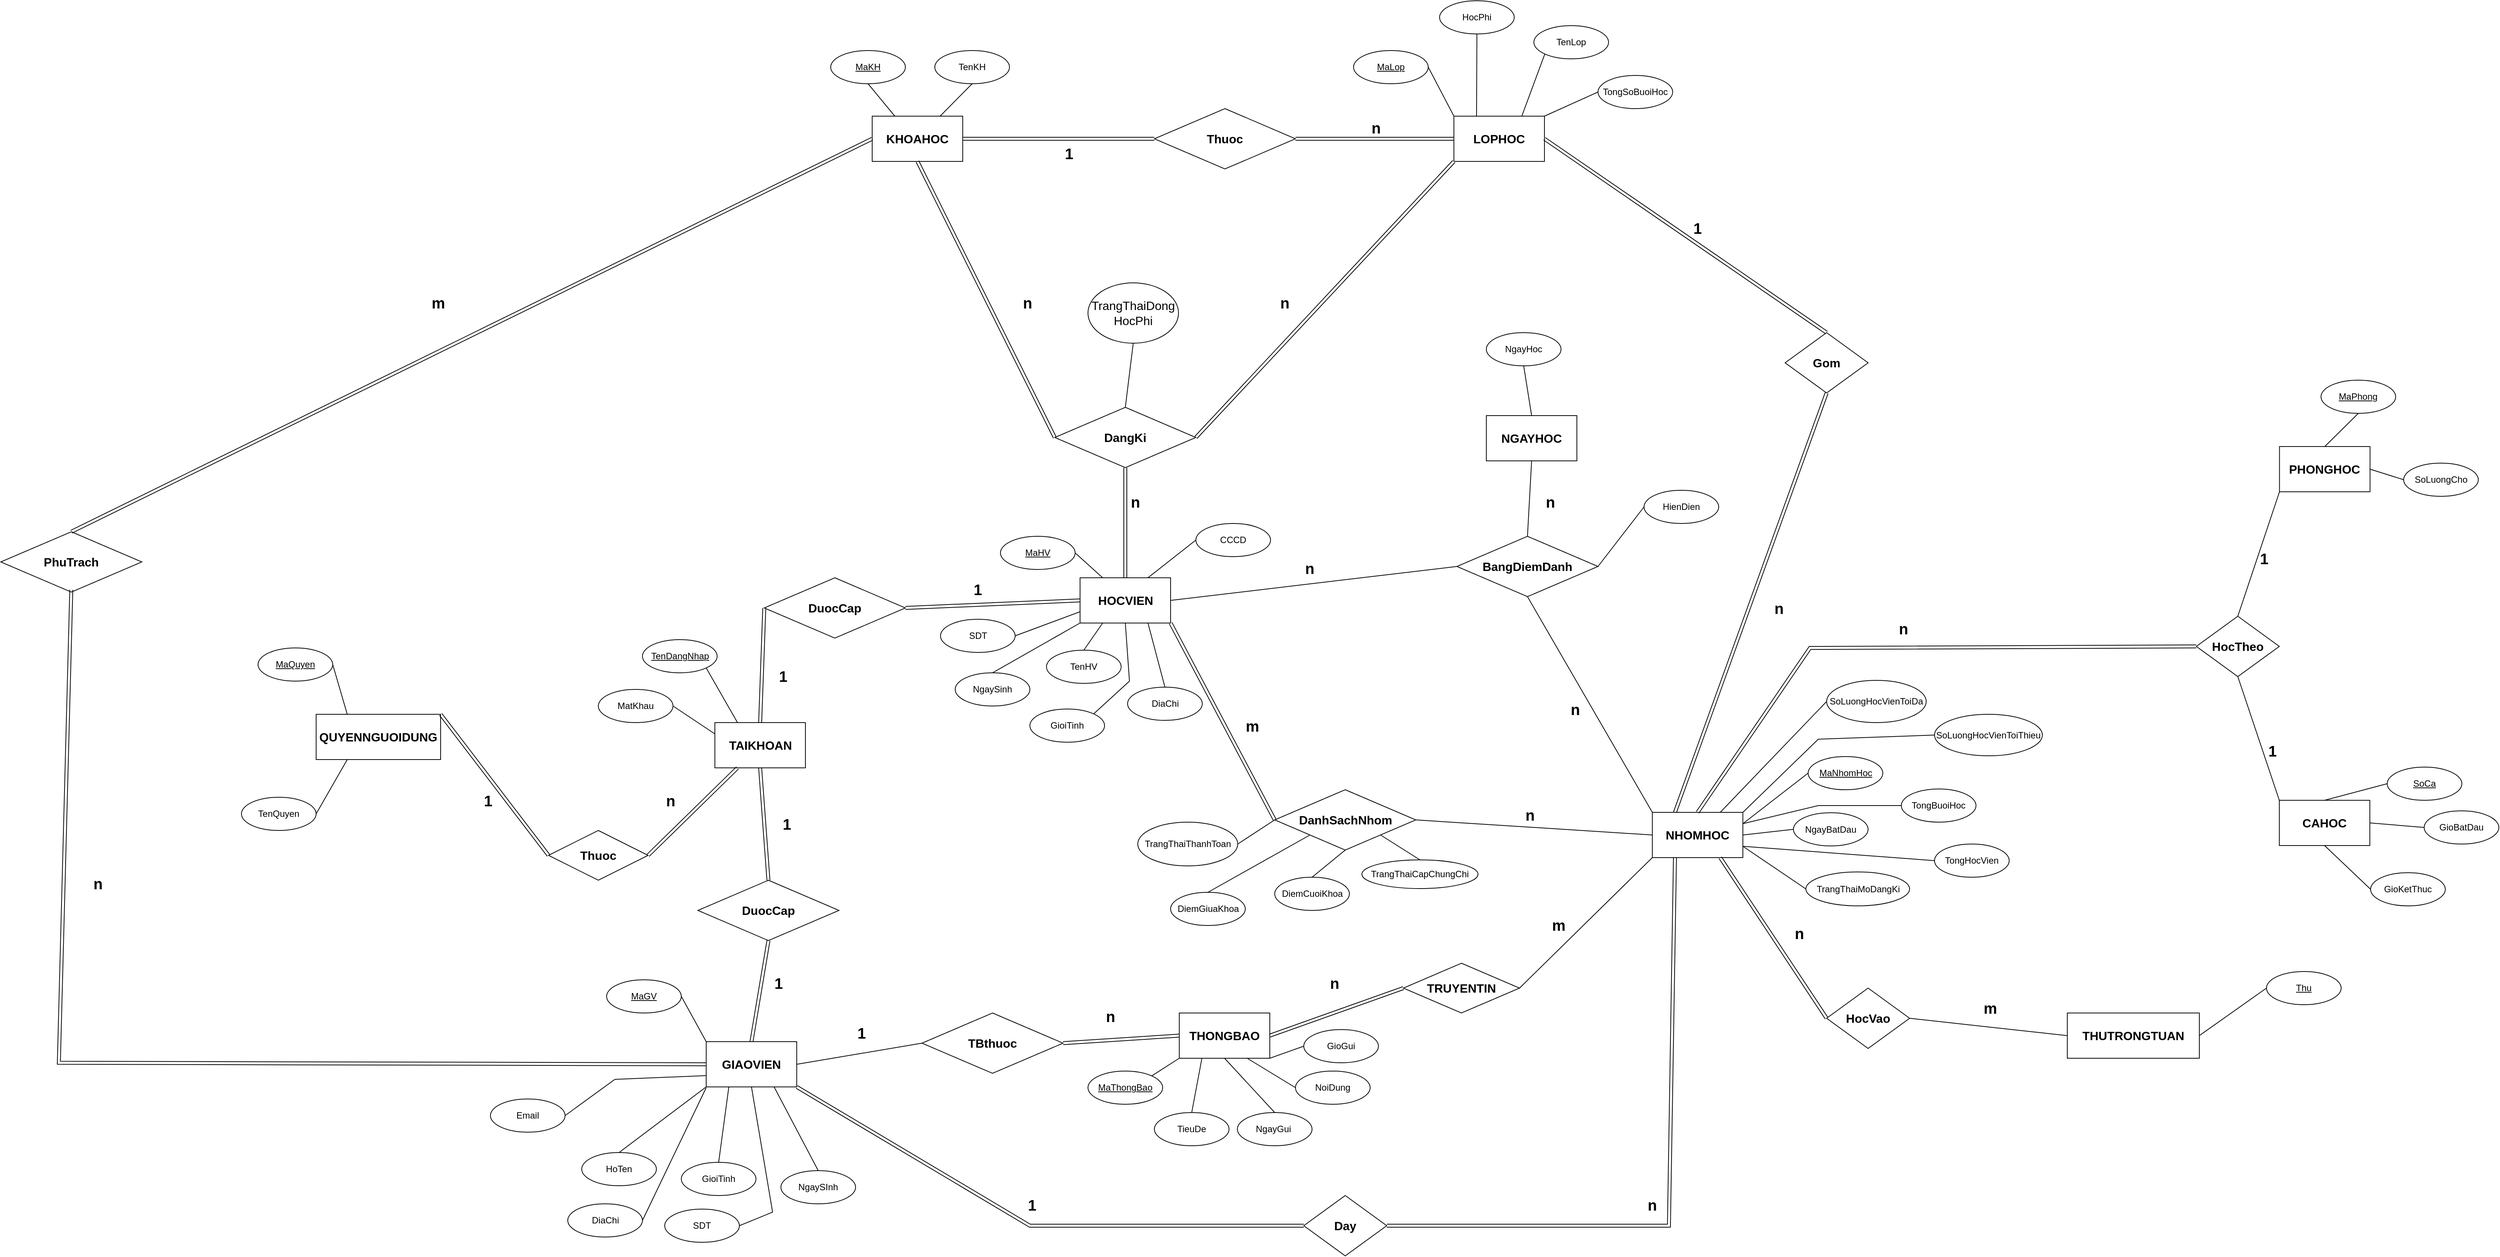 <mxfile version="24.0.4" type="device">
  <diagram id="C5RBs43oDa-KdzZeNtuy" name="Page-1">
    <mxGraphModel dx="378" dy="112" grid="1" gridSize="11" guides="0" tooltips="1" connect="1" arrows="1" fold="1" page="0" pageScale="1" pageWidth="5000" pageHeight="4000" math="0" shadow="0">
      <root>
        <mxCell id="WIyWlLk6GJQsqaUBKTNV-0" />
        <mxCell id="WIyWlLk6GJQsqaUBKTNV-1" parent="WIyWlLk6GJQsqaUBKTNV-0" />
        <mxCell id="vqfMq5YI1HX7amYcBREN-16" value="&lt;b style=&quot;font-size: 16px;&quot;&gt;HOCVIEN&lt;/b&gt;" style="rounded=0;whiteSpace=wrap;html=1;fontSize=16;" parent="WIyWlLk6GJQsqaUBKTNV-1" vertex="1">
          <mxGeometry x="2090.5" y="1546" width="120" height="60" as="geometry" />
        </mxCell>
        <mxCell id="vqfMq5YI1HX7amYcBREN-20" value="&lt;b style=&quot;font-size: 16px;&quot;&gt;NHOMHOC&lt;/b&gt;" style="rounded=0;whiteSpace=wrap;html=1;fontSize=16;" parent="WIyWlLk6GJQsqaUBKTNV-1" vertex="1">
          <mxGeometry x="2849" y="1857" width="120" height="60" as="geometry" />
        </mxCell>
        <mxCell id="vqfMq5YI1HX7amYcBREN-22" value="&lt;b style=&quot;font-size: 16px;&quot;&gt;LOPHOC&lt;/b&gt;" style="rounded=0;whiteSpace=wrap;html=1;fontSize=16;" parent="WIyWlLk6GJQsqaUBKTNV-1" vertex="1">
          <mxGeometry x="2586" y="934" width="120" height="60" as="geometry" />
        </mxCell>
        <mxCell id="vqfMq5YI1HX7amYcBREN-23" value="&lt;b style=&quot;font-size: 16px;&quot;&gt;KHOAHOC&lt;/b&gt;" style="rounded=0;whiteSpace=wrap;html=1;fontSize=16;" parent="WIyWlLk6GJQsqaUBKTNV-1" vertex="1">
          <mxGeometry x="1815" y="934" width="120" height="60" as="geometry" />
        </mxCell>
        <mxCell id="vqfMq5YI1HX7amYcBREN-24" value="&lt;b style=&quot;font-size: 16px;&quot;&gt;GIAOVIEN&lt;/b&gt;" style="rounded=0;whiteSpace=wrap;html=1;fontSize=16;" parent="WIyWlLk6GJQsqaUBKTNV-1" vertex="1">
          <mxGeometry x="1595" y="2161" width="120" height="60" as="geometry" />
        </mxCell>
        <mxCell id="vqfMq5YI1HX7amYcBREN-25" value="&lt;b style=&quot;font-size: 16px;&quot;&gt;TAIKHOAN&lt;/b&gt;&lt;span style=&quot;color: rgba(0, 0, 0, 0); font-family: monospace; font-size: 0px; text-align: start; text-wrap: nowrap;&quot;&gt;%3CmxGraphModel%3E%3Croot%3E%3CmxCell%20id%3D%220%22%2F%3E%3CmxCell%20id%3D%221%22%20parent%3D%220%22%2F%3E%3CmxCell%20id%3D%222%22%20value%3D%22%26lt%3Bb%20style%3D%26quot%3Bfont-size%3A%2016px%3B%26quot%3B%26gt%3BHOCVIEN%26lt%3B%2Fb%26gt%3B%22%20style%3D%22rounded%3D0%3BwhiteSpace%3Dwrap%3Bhtml%3D1%3BfontSize%3D16%3B%22%20vertex%3D%221%22%20parent%3D%221%22%3E%3CmxGeometry%20x%3D%221221%22%20y%3D%22341%22%20width%3D%22120%22%20height%3D%2260%22%20as%3D%22geometry%22%2F%3E%3C%2FmxCell%3E%3C%2Froot%3E%3C%2FmxGraphModel%3E&lt;/span&gt;" style="rounded=0;whiteSpace=wrap;html=1;fontSize=16;" parent="WIyWlLk6GJQsqaUBKTNV-1" vertex="1">
          <mxGeometry x="1606.5" y="1738" width="120" height="60" as="geometry" />
        </mxCell>
        <mxCell id="vqfMq5YI1HX7amYcBREN-27" value="&lt;b style=&quot;font-size: 16px;&quot;&gt;PHONGHOC&lt;/b&gt;" style="rounded=0;whiteSpace=wrap;html=1;fontSize=16;" parent="WIyWlLk6GJQsqaUBKTNV-1" vertex="1">
          <mxGeometry x="3680.25" y="1372" width="120" height="60" as="geometry" />
        </mxCell>
        <mxCell id="vqfMq5YI1HX7amYcBREN-28" value="&lt;b style=&quot;font-size: 16px;&quot;&gt;CAHOC&lt;/b&gt;" style="rounded=0;whiteSpace=wrap;html=1;fontSize=16;" parent="WIyWlLk6GJQsqaUBKTNV-1" vertex="1">
          <mxGeometry x="3680" y="1841" width="120" height="60" as="geometry" />
        </mxCell>
        <mxCell id="vqfMq5YI1HX7amYcBREN-33" value="&lt;font style=&quot;font-size: 16px;&quot;&gt;&lt;b&gt;PhuTrach&lt;/b&gt;&lt;/font&gt;" style="rhombus;whiteSpace=wrap;html=1;spacing=2;" parent="WIyWlLk6GJQsqaUBKTNV-1" vertex="1">
          <mxGeometry x="660" y="1485" width="187" height="80" as="geometry" />
        </mxCell>
        <mxCell id="vqfMq5YI1HX7amYcBREN-34" value="&lt;span style=&quot;font-size: 16px;&quot;&gt;&lt;b&gt;Thuoc&lt;/b&gt;&lt;/span&gt;" style="rhombus;whiteSpace=wrap;html=1;spacing=2;" parent="WIyWlLk6GJQsqaUBKTNV-1" vertex="1">
          <mxGeometry x="2189" y="924" width="187" height="80" as="geometry" />
        </mxCell>
        <mxCell id="vqfMq5YI1HX7amYcBREN-35" value="&lt;span style=&quot;font-size: 16px;&quot;&gt;&lt;b&gt;Gom&lt;/b&gt;&lt;/span&gt;" style="rhombus;whiteSpace=wrap;html=1;spacing=2;" parent="WIyWlLk6GJQsqaUBKTNV-1" vertex="1">
          <mxGeometry x="3025" y="1221" width="110" height="80" as="geometry" />
        </mxCell>
        <mxCell id="vqfMq5YI1HX7amYcBREN-37" value="&lt;span style=&quot;font-size: 16px;&quot;&gt;&lt;b&gt;HocTheo&lt;/b&gt;&lt;/span&gt;" style="rhombus;whiteSpace=wrap;html=1;spacing=2;" parent="WIyWlLk6GJQsqaUBKTNV-1" vertex="1">
          <mxGeometry x="3570" y="1597" width="110" height="80" as="geometry" />
        </mxCell>
        <mxCell id="vqfMq5YI1HX7amYcBREN-39" value="&lt;span style=&quot;font-size: 16px;&quot;&gt;&lt;b&gt;DangKi&lt;/b&gt;&lt;/span&gt;" style="rhombus;whiteSpace=wrap;html=1;spacing=2;" parent="WIyWlLk6GJQsqaUBKTNV-1" vertex="1">
          <mxGeometry x="2057" y="1320" width="187" height="80" as="geometry" />
        </mxCell>
        <mxCell id="vqfMq5YI1HX7amYcBREN-40" value="&lt;span style=&quot;font-size: 16px;&quot;&gt;&lt;b&gt;Day&lt;/b&gt;&lt;/span&gt;" style="rhombus;whiteSpace=wrap;html=1;spacing=2;" parent="WIyWlLk6GJQsqaUBKTNV-1" vertex="1">
          <mxGeometry x="2387" y="2365" width="110" height="80" as="geometry" />
        </mxCell>
        <mxCell id="vqfMq5YI1HX7amYcBREN-77" value="&lt;font style=&quot;font-size: 16px;&quot;&gt;&lt;b&gt;DuocCap&lt;/b&gt;&lt;/font&gt;&lt;span style=&quot;color: rgba(0, 0, 0, 0); font-family: monospace; font-size: 0px; text-align: start; text-wrap: nowrap;&quot;&gt;%3CmxGraphModel%3E%3Croot%3E%3CmxCell%20id%3D%220%22%2F%3E%3CmxCell%20id%3D%221%22%20parent%3D%220%22%2F%3E%3CmxCell%20id%3D%222%22%20value%3D%22%26lt%3Bfont%20style%3D%26quot%3Bfont-size%3A%2016px%3B%26quot%3B%26gt%3B%26lt%3Bb%26gt%3BPhuTrach%26lt%3B%2Fb%26gt%3B%26lt%3B%2Ffont%26gt%3B%22%20style%3D%22rhombus%3BwhiteSpace%3Dwrap%3Bhtml%3D1%3Bspacing%3D2%3B%22%20vertex%3D%221%22%20parent%3D%221%22%3E%3CmxGeometry%20x%3D%221925%22%20y%3D%221254%22%20width%3D%22187%22%20height%3D%2280%22%20as%3D%22geometry%22%2F%3E%3C%2FmxCell%3E%3C%2Froot%3E%3C%2FmxGraphModel%3E&lt;/span&gt;" style="rhombus;whiteSpace=wrap;html=1;spacing=2;" parent="WIyWlLk6GJQsqaUBKTNV-1" vertex="1">
          <mxGeometry x="1672" y="1546" width="187" height="80" as="geometry" />
        </mxCell>
        <mxCell id="vqfMq5YI1HX7amYcBREN-78" value="&lt;font style=&quot;font-size: 16px;&quot;&gt;&lt;b&gt;DuocCap&lt;/b&gt;&lt;/font&gt;" style="rhombus;whiteSpace=wrap;html=1;spacing=2;" parent="WIyWlLk6GJQsqaUBKTNV-1" vertex="1">
          <mxGeometry x="1584" y="1947" width="187" height="80" as="geometry" />
        </mxCell>
        <mxCell id="vqfMq5YI1HX7amYcBREN-91" value="&lt;span style=&quot;font-size: 16px;&quot;&gt;&lt;b&gt;BangDiemDanh&lt;/b&gt;&lt;/span&gt;" style="rhombus;whiteSpace=wrap;html=1;spacing=2;" parent="WIyWlLk6GJQsqaUBKTNV-1" vertex="1">
          <mxGeometry x="2590" y="1491" width="187" height="80" as="geometry" />
        </mxCell>
        <mxCell id="vqfMq5YI1HX7amYcBREN-114" value="&lt;font style=&quot;font-size: 20px;&quot;&gt;&lt;b&gt;1&lt;/b&gt;&lt;/font&gt;" style="text;html=1;align=center;verticalAlign=middle;whiteSpace=wrap;rounded=0;" parent="WIyWlLk6GJQsqaUBKTNV-1" vertex="1">
          <mxGeometry x="2879" y="1067" width="60" height="30" as="geometry" />
        </mxCell>
        <mxCell id="vqfMq5YI1HX7amYcBREN-116" value="&lt;font style=&quot;font-size: 20px;&quot;&gt;&lt;b&gt;n&lt;/b&gt;&lt;/font&gt;" style="text;html=1;align=center;verticalAlign=middle;whiteSpace=wrap;rounded=0;" parent="WIyWlLk6GJQsqaUBKTNV-1" vertex="1">
          <mxGeometry x="2987" y="1571" width="60" height="30" as="geometry" />
        </mxCell>
        <mxCell id="19zakmdn4GK2tteWEvWS-1" value="&lt;span style=&quot;font-size: 20px;&quot;&gt;&lt;b&gt;n&lt;/b&gt;&lt;/span&gt;" style="text;html=1;align=center;verticalAlign=middle;whiteSpace=wrap;rounded=0;" parent="WIyWlLk6GJQsqaUBKTNV-1" vertex="1">
          <mxGeometry x="2453" y="934" width="60" height="30" as="geometry" />
        </mxCell>
        <mxCell id="19zakmdn4GK2tteWEvWS-5" value="&lt;font style=&quot;font-size: 20px;&quot;&gt;&lt;b&gt;n&lt;/b&gt;&lt;/font&gt;" style="text;html=1;align=center;verticalAlign=middle;whiteSpace=wrap;rounded=0;" parent="WIyWlLk6GJQsqaUBKTNV-1" vertex="1">
          <mxGeometry x="1991" y="1166" width="60" height="30" as="geometry" />
        </mxCell>
        <mxCell id="19zakmdn4GK2tteWEvWS-6" value="&lt;font style=&quot;font-size: 20px;&quot;&gt;&lt;b&gt;n&lt;/b&gt;&lt;/font&gt;" style="text;html=1;align=center;verticalAlign=middle;whiteSpace=wrap;rounded=0;" parent="WIyWlLk6GJQsqaUBKTNV-1" vertex="1">
          <mxGeometry x="2332" y="1166" width="60" height="30" as="geometry" />
        </mxCell>
        <mxCell id="19zakmdn4GK2tteWEvWS-7" value="&lt;font style=&quot;font-size: 20px;&quot;&gt;&lt;b&gt;n&lt;/b&gt;&lt;/font&gt;" style="text;html=1;align=center;verticalAlign=middle;whiteSpace=wrap;rounded=0;" parent="WIyWlLk6GJQsqaUBKTNV-1" vertex="1">
          <mxGeometry x="2134" y="1430" width="60" height="30" as="geometry" />
        </mxCell>
        <mxCell id="19zakmdn4GK2tteWEvWS-9" value="&lt;font style=&quot;font-size: 20px;&quot;&gt;&lt;b&gt;n&lt;/b&gt;&lt;/font&gt;" style="text;html=1;align=center;verticalAlign=middle;whiteSpace=wrap;rounded=0;" parent="WIyWlLk6GJQsqaUBKTNV-1" vertex="1">
          <mxGeometry x="3152" y="1598" width="60" height="30" as="geometry" />
        </mxCell>
        <mxCell id="19zakmdn4GK2tteWEvWS-10" value="&lt;font style=&quot;font-size: 20px;&quot;&gt;&lt;b&gt;1&lt;/b&gt;&lt;/font&gt;" style="text;html=1;align=center;verticalAlign=middle;whiteSpace=wrap;rounded=0;" parent="WIyWlLk6GJQsqaUBKTNV-1" vertex="1">
          <mxGeometry x="3630" y="1505" width="60" height="30" as="geometry" />
        </mxCell>
        <mxCell id="19zakmdn4GK2tteWEvWS-11" value="&lt;font style=&quot;font-size: 20px;&quot;&gt;&lt;b&gt;1&lt;/b&gt;&lt;/font&gt;" style="text;html=1;align=center;verticalAlign=middle;whiteSpace=wrap;rounded=0;" parent="WIyWlLk6GJQsqaUBKTNV-1" vertex="1">
          <mxGeometry x="3641" y="1760" width="60" height="30" as="geometry" />
        </mxCell>
        <mxCell id="19zakmdn4GK2tteWEvWS-22" value="&lt;font style=&quot;font-size: 20px;&quot;&gt;&lt;b&gt;n&lt;/b&gt;&lt;/font&gt;" style="text;html=1;align=center;verticalAlign=middle;whiteSpace=wrap;rounded=0;" parent="WIyWlLk6GJQsqaUBKTNV-1" vertex="1">
          <mxGeometry x="2717" y="1705" width="60" height="30" as="geometry" />
        </mxCell>
        <mxCell id="19zakmdn4GK2tteWEvWS-23" value="&lt;font style=&quot;font-size: 20px;&quot;&gt;&lt;b&gt;n&lt;/b&gt;&lt;/font&gt;" style="text;html=1;align=center;verticalAlign=middle;whiteSpace=wrap;rounded=0;" parent="WIyWlLk6GJQsqaUBKTNV-1" vertex="1">
          <mxGeometry x="2365" y="1518" width="60" height="30" as="geometry" />
        </mxCell>
        <mxCell id="19zakmdn4GK2tteWEvWS-24" value="&lt;span style=&quot;font-size: 16px;&quot;&gt;&lt;b&gt;DanhSachNhom&lt;/b&gt;&lt;/span&gt;" style="rhombus;whiteSpace=wrap;html=1;spacing=2;" parent="WIyWlLk6GJQsqaUBKTNV-1" vertex="1">
          <mxGeometry x="2348.5" y="1827" width="187" height="80" as="geometry" />
        </mxCell>
        <mxCell id="19zakmdn4GK2tteWEvWS-28" value="&lt;font style=&quot;font-size: 20px;&quot;&gt;&lt;b&gt;m&lt;/b&gt;&lt;/font&gt;" style="text;html=1;align=center;verticalAlign=middle;whiteSpace=wrap;rounded=0;" parent="WIyWlLk6GJQsqaUBKTNV-1" vertex="1">
          <mxGeometry x="2288.5" y="1727" width="60" height="30" as="geometry" />
        </mxCell>
        <mxCell id="19zakmdn4GK2tteWEvWS-29" value="&lt;font style=&quot;font-size: 20px;&quot;&gt;&lt;b&gt;n&lt;/b&gt;&lt;/font&gt;" style="text;html=1;align=center;verticalAlign=middle;whiteSpace=wrap;rounded=0;" parent="WIyWlLk6GJQsqaUBKTNV-1" vertex="1">
          <mxGeometry x="2657" y="1845" width="60" height="30" as="geometry" />
        </mxCell>
        <mxCell id="19zakmdn4GK2tteWEvWS-30" value="&lt;font style=&quot;font-size: 20px;&quot;&gt;&lt;b&gt;1&lt;/b&gt;&lt;/font&gt;" style="text;html=1;align=center;verticalAlign=middle;whiteSpace=wrap;rounded=0;" parent="WIyWlLk6GJQsqaUBKTNV-1" vertex="1">
          <mxGeometry x="1666.5" y="1661" width="60" height="30" as="geometry" />
        </mxCell>
        <mxCell id="19zakmdn4GK2tteWEvWS-31" value="&lt;font style=&quot;font-size: 20px;&quot;&gt;&lt;b&gt;1&lt;/b&gt;&lt;/font&gt;" style="text;html=1;align=center;verticalAlign=middle;whiteSpace=wrap;rounded=0;" parent="WIyWlLk6GJQsqaUBKTNV-1" vertex="1">
          <mxGeometry x="1925" y="1546" width="60" height="30" as="geometry" />
        </mxCell>
        <mxCell id="19zakmdn4GK2tteWEvWS-32" value="&lt;font style=&quot;font-size: 20px;&quot;&gt;&lt;b&gt;1&lt;/b&gt;&lt;/font&gt;" style="text;html=1;align=center;verticalAlign=middle;whiteSpace=wrap;rounded=0;" parent="WIyWlLk6GJQsqaUBKTNV-1" vertex="1">
          <mxGeometry x="1672" y="1857" width="60" height="30" as="geometry" />
        </mxCell>
        <mxCell id="19zakmdn4GK2tteWEvWS-33" value="&lt;font style=&quot;font-size: 20px;&quot;&gt;&lt;b&gt;1&lt;/b&gt;&lt;/font&gt;" style="text;html=1;align=center;verticalAlign=middle;whiteSpace=wrap;rounded=0;" parent="WIyWlLk6GJQsqaUBKTNV-1" vertex="1">
          <mxGeometry x="1661" y="2068" width="60" height="30" as="geometry" />
        </mxCell>
        <mxCell id="19zakmdn4GK2tteWEvWS-44" value="&lt;font style=&quot;font-size: 20px;&quot;&gt;&lt;b&gt;1&lt;/b&gt;&lt;/font&gt;" style="text;html=1;align=center;verticalAlign=middle;whiteSpace=wrap;rounded=0;" parent="WIyWlLk6GJQsqaUBKTNV-1" vertex="1">
          <mxGeometry x="1997" y="2362" width="60" height="30" as="geometry" />
        </mxCell>
        <mxCell id="19zakmdn4GK2tteWEvWS-45" value="&lt;font style=&quot;font-size: 20px;&quot;&gt;&lt;b&gt;n&lt;/b&gt;&lt;/font&gt;" style="text;html=1;align=center;verticalAlign=middle;whiteSpace=wrap;rounded=0;" parent="WIyWlLk6GJQsqaUBKTNV-1" vertex="1">
          <mxGeometry x="2819" y="2362" width="60" height="30" as="geometry" />
        </mxCell>
        <mxCell id="19zakmdn4GK2tteWEvWS-54" value="Email" style="ellipse;whiteSpace=wrap;html=1;" parent="WIyWlLk6GJQsqaUBKTNV-1" vertex="1">
          <mxGeometry x="1309" y="2237" width="99" height="44" as="geometry" />
        </mxCell>
        <mxCell id="19zakmdn4GK2tteWEvWS-55" value="SDT" style="ellipse;whiteSpace=wrap;html=1;" parent="WIyWlLk6GJQsqaUBKTNV-1" vertex="1">
          <mxGeometry x="1540" y="2383" width="99" height="44" as="geometry" />
        </mxCell>
        <mxCell id="19zakmdn4GK2tteWEvWS-56" value="DiaChi" style="ellipse;whiteSpace=wrap;html=1;" parent="WIyWlLk6GJQsqaUBKTNV-1" vertex="1">
          <mxGeometry x="1411.5" y="2376" width="99" height="44" as="geometry" />
        </mxCell>
        <mxCell id="19zakmdn4GK2tteWEvWS-57" value="GioiTinh" style="ellipse;whiteSpace=wrap;html=1;" parent="WIyWlLk6GJQsqaUBKTNV-1" vertex="1">
          <mxGeometry x="1562" y="2321" width="99" height="44" as="geometry" />
        </mxCell>
        <mxCell id="19zakmdn4GK2tteWEvWS-58" value="NgaySInh" style="ellipse;whiteSpace=wrap;html=1;" parent="WIyWlLk6GJQsqaUBKTNV-1" vertex="1">
          <mxGeometry x="1694" y="2332" width="99" height="44" as="geometry" />
        </mxCell>
        <mxCell id="19zakmdn4GK2tteWEvWS-59" value="HoTen" style="ellipse;whiteSpace=wrap;html=1;" parent="WIyWlLk6GJQsqaUBKTNV-1" vertex="1">
          <mxGeometry x="1430" y="2308" width="99" height="44" as="geometry" />
        </mxCell>
        <mxCell id="19zakmdn4GK2tteWEvWS-60" value="&lt;u&gt;MaGV&lt;/u&gt;" style="ellipse;whiteSpace=wrap;html=1;" parent="WIyWlLk6GJQsqaUBKTNV-1" vertex="1">
          <mxGeometry x="1463" y="2079" width="99" height="44" as="geometry" />
        </mxCell>
        <mxCell id="19zakmdn4GK2tteWEvWS-67" value="MatKhau" style="ellipse;whiteSpace=wrap;html=1;" parent="WIyWlLk6GJQsqaUBKTNV-1" vertex="1">
          <mxGeometry x="1452" y="1694" width="99" height="44" as="geometry" />
        </mxCell>
        <mxCell id="19zakmdn4GK2tteWEvWS-68" value="&lt;u&gt;TenDangNhap&lt;/u&gt;" style="ellipse;whiteSpace=wrap;html=1;" parent="WIyWlLk6GJQsqaUBKTNV-1" vertex="1">
          <mxGeometry x="1510.5" y="1628" width="99" height="44" as="geometry" />
        </mxCell>
        <mxCell id="19zakmdn4GK2tteWEvWS-70" value="&lt;u&gt;MaKH&lt;/u&gt;" style="ellipse;whiteSpace=wrap;html=1;" parent="WIyWlLk6GJQsqaUBKTNV-1" vertex="1">
          <mxGeometry x="1760" y="847" width="99" height="44" as="geometry" />
        </mxCell>
        <mxCell id="19zakmdn4GK2tteWEvWS-71" value="TenKH" style="ellipse;whiteSpace=wrap;html=1;" parent="WIyWlLk6GJQsqaUBKTNV-1" vertex="1">
          <mxGeometry x="1898" y="847" width="99" height="44" as="geometry" />
        </mxCell>
        <mxCell id="19zakmdn4GK2tteWEvWS-73" value="&lt;u&gt;MaNhomHoc&lt;/u&gt;" style="ellipse;whiteSpace=wrap;html=1;" parent="WIyWlLk6GJQsqaUBKTNV-1" vertex="1">
          <mxGeometry x="3055.5" y="1783" width="99" height="44" as="geometry" />
        </mxCell>
        <mxCell id="19zakmdn4GK2tteWEvWS-74" value="SoLuongHocVienToiThieu" style="ellipse;whiteSpace=wrap;html=1;" parent="WIyWlLk6GJQsqaUBKTNV-1" vertex="1">
          <mxGeometry x="3223" y="1727" width="143" height="55" as="geometry" />
        </mxCell>
        <mxCell id="19zakmdn4GK2tteWEvWS-75" value="SoLuongHocVienToiDa" style="ellipse;whiteSpace=wrap;html=1;" parent="WIyWlLk6GJQsqaUBKTNV-1" vertex="1">
          <mxGeometry x="3080" y="1682" width="132" height="56" as="geometry" />
        </mxCell>
        <mxCell id="19zakmdn4GK2tteWEvWS-76" value="NgayBatDau" style="ellipse;whiteSpace=wrap;html=1;" parent="WIyWlLk6GJQsqaUBKTNV-1" vertex="1">
          <mxGeometry x="3036" y="1857.5" width="99" height="44" as="geometry" />
        </mxCell>
        <mxCell id="19zakmdn4GK2tteWEvWS-77" value="TongBuoiHoc" style="ellipse;whiteSpace=wrap;html=1;" parent="WIyWlLk6GJQsqaUBKTNV-1" vertex="1">
          <mxGeometry x="3179" y="1826" width="99" height="44" as="geometry" />
        </mxCell>
        <mxCell id="19zakmdn4GK2tteWEvWS-78" value="TrangThaiMoDangKi" style="ellipse;whiteSpace=wrap;html=1;" parent="WIyWlLk6GJQsqaUBKTNV-1" vertex="1">
          <mxGeometry x="3052.5" y="1936" width="137.5" height="45" as="geometry" />
        </mxCell>
        <mxCell id="19zakmdn4GK2tteWEvWS-79" value="TongHocVien" style="ellipse;whiteSpace=wrap;html=1;" parent="WIyWlLk6GJQsqaUBKTNV-1" vertex="1">
          <mxGeometry x="3223" y="1899" width="99" height="44" as="geometry" />
        </mxCell>
        <mxCell id="19zakmdn4GK2tteWEvWS-80" value="&lt;u&gt;MaPhong&lt;/u&gt;" style="ellipse;whiteSpace=wrap;html=1;" parent="WIyWlLk6GJQsqaUBKTNV-1" vertex="1">
          <mxGeometry x="3735.25" y="1284" width="99" height="44" as="geometry" />
        </mxCell>
        <mxCell id="19zakmdn4GK2tteWEvWS-82" value="SoLuongCho" style="ellipse;whiteSpace=wrap;html=1;" parent="WIyWlLk6GJQsqaUBKTNV-1" vertex="1">
          <mxGeometry x="3844.75" y="1394" width="99" height="44" as="geometry" />
        </mxCell>
        <mxCell id="19zakmdn4GK2tteWEvWS-83" value="&lt;u&gt;SoCa&lt;/u&gt;" style="ellipse;whiteSpace=wrap;html=1;" parent="WIyWlLk6GJQsqaUBKTNV-1" vertex="1">
          <mxGeometry x="3823" y="1797" width="99" height="44" as="geometry" />
        </mxCell>
        <mxCell id="19zakmdn4GK2tteWEvWS-84" value="GioBatDau" style="ellipse;whiteSpace=wrap;html=1;" parent="WIyWlLk6GJQsqaUBKTNV-1" vertex="1">
          <mxGeometry x="3872" y="1855" width="99" height="44" as="geometry" />
        </mxCell>
        <mxCell id="19zakmdn4GK2tteWEvWS-85" value="GioKetThuc" style="ellipse;whiteSpace=wrap;html=1;" parent="WIyWlLk6GJQsqaUBKTNV-1" vertex="1">
          <mxGeometry x="3801" y="1937" width="99" height="44" as="geometry" />
        </mxCell>
        <mxCell id="19zakmdn4GK2tteWEvWS-87" value="&lt;u&gt;MaHV&lt;/u&gt;" style="ellipse;whiteSpace=wrap;html=1;" parent="WIyWlLk6GJQsqaUBKTNV-1" vertex="1">
          <mxGeometry x="1985" y="1491" width="99" height="44" as="geometry" />
        </mxCell>
        <mxCell id="19zakmdn4GK2tteWEvWS-88" value="TenHV" style="ellipse;whiteSpace=wrap;html=1;" parent="WIyWlLk6GJQsqaUBKTNV-1" vertex="1">
          <mxGeometry x="2046" y="1642" width="99" height="44" as="geometry" />
        </mxCell>
        <mxCell id="19zakmdn4GK2tteWEvWS-89" value="NgaySinh" style="ellipse;whiteSpace=wrap;html=1;" parent="WIyWlLk6GJQsqaUBKTNV-1" vertex="1">
          <mxGeometry x="1925" y="1672" width="99" height="44" as="geometry" />
        </mxCell>
        <mxCell id="19zakmdn4GK2tteWEvWS-90" value="GioiTinh" style="ellipse;whiteSpace=wrap;html=1;" parent="WIyWlLk6GJQsqaUBKTNV-1" vertex="1">
          <mxGeometry x="2024" y="1720" width="99" height="44" as="geometry" />
        </mxCell>
        <mxCell id="19zakmdn4GK2tteWEvWS-91" value="DiaChi&lt;span style=&quot;color: rgba(0, 0, 0, 0); font-family: monospace; font-size: 0px; text-align: start; text-wrap: nowrap;&quot;&gt;%3CmxGraphModel%3E%3Croot%3E%3CmxCell%20id%3D%220%22%2F%3E%3CmxCell%20id%3D%221%22%20parent%3D%220%22%2F%3E%3CmxCell%20id%3D%222%22%20value%3D%22TenHV%22%20style%3D%22ellipse%3BwhiteSpace%3Dwrap%3Bhtml%3D1%3B%22%20vertex%3D%221%22%20parent%3D%221%22%3E%3CmxGeometry%20x%3D%223025%22%20y%3D%221375%22%20width%3D%2299%22%20height%3D%2244%22%20as%3D%22geometry%22%2F%3E%3C%2FmxCell%3E%3C%2Froot%3E%3C%2FmxGraphModel%3E&lt;/span&gt;" style="ellipse;whiteSpace=wrap;html=1;" parent="WIyWlLk6GJQsqaUBKTNV-1" vertex="1">
          <mxGeometry x="2153.5" y="1691" width="99" height="44" as="geometry" />
        </mxCell>
        <mxCell id="19zakmdn4GK2tteWEvWS-92" value="SDT&lt;span style=&quot;color: rgba(0, 0, 0, 0); font-family: monospace; font-size: 0px; text-align: start; text-wrap: nowrap;&quot;&gt;%3CmxGraphModel%3E%3Croot%3E%3CmxCell%20id%3D%220%22%2F%3E%3CmxCell%20id%3D%221%22%20parent%3D%220%22%2F%3E%3CmxCell%20id%3D%222%22%20value%3D%22TenHV%22%20style%3D%22ellipse%3BwhiteSpace%3Dwrap%3Bhtml%3D1%3B%22%20vertex%3D%221%22%20parent%3D%221%22%3E%3CmxGeometry%20x%3D%223025%22%20y%3D%221375%22%20width%3D%2299%22%20height%3D%2244%22%20as%3D%22geometry%22%2F%3E%3C%2FmxCell%3E%3C%2Froot%3E%3C%2FmxGraphModel%3E&lt;/span&gt;" style="ellipse;whiteSpace=wrap;html=1;" parent="WIyWlLk6GJQsqaUBKTNV-1" vertex="1">
          <mxGeometry x="1905.5" y="1601" width="99" height="44" as="geometry" />
        </mxCell>
        <mxCell id="19zakmdn4GK2tteWEvWS-93" value="CCCD" style="ellipse;whiteSpace=wrap;html=1;" parent="WIyWlLk6GJQsqaUBKTNV-1" vertex="1">
          <mxGeometry x="2244" y="1474" width="99" height="44" as="geometry" />
        </mxCell>
        <mxCell id="19zakmdn4GK2tteWEvWS-94" value="DiemGiuaKhoa" style="ellipse;whiteSpace=wrap;html=1;" parent="WIyWlLk6GJQsqaUBKTNV-1" vertex="1">
          <mxGeometry x="2210.5" y="1963" width="99" height="44" as="geometry" />
        </mxCell>
        <mxCell id="19zakmdn4GK2tteWEvWS-95" value="DiemCuoiKhoa&lt;span style=&quot;color: rgba(0, 0, 0, 0); font-family: monospace; font-size: 0px; text-align: start; text-wrap: nowrap;&quot;&gt;%3CmxGraphModel%3E%3Croot%3E%3CmxCell%20id%3D%220%22%2F%3E%3CmxCell%20id%3D%221%22%20parent%3D%220%22%2F%3E%3CmxCell%20id%3D%222%22%20value%3D%22CCCD%22%20style%3D%22ellipse%3BwhiteSpace%3Dwrap%3Bhtml%3D1%3B%22%20vertex%3D%221%22%20parent%3D%221%22%3E%3CmxGeometry%20x%3D%223143.5%22%20y%3D%221430%22%20width%3D%2299%22%20height%3D%2244%22%20as%3D%22geometry%22%2F%3E%3C%2FmxCell%3E%3C%2Froot%3E%3C%2FmxGraphModel%3E&lt;/span&gt;" style="ellipse;whiteSpace=wrap;html=1;" parent="WIyWlLk6GJQsqaUBKTNV-1" vertex="1">
          <mxGeometry x="2348.5" y="1943" width="99" height="44" as="geometry" />
        </mxCell>
        <mxCell id="19zakmdn4GK2tteWEvWS-96" value="TrangThaiThanhToan" style="ellipse;whiteSpace=wrap;html=1;" parent="WIyWlLk6GJQsqaUBKTNV-1" vertex="1">
          <mxGeometry x="2167" y="1870" width="132.5" height="58" as="geometry" />
        </mxCell>
        <mxCell id="19zakmdn4GK2tteWEvWS-97" value="TrangThaiCapChungChi" style="ellipse;whiteSpace=wrap;html=1;" parent="WIyWlLk6GJQsqaUBKTNV-1" vertex="1">
          <mxGeometry x="2464" y="1920" width="154" height="38" as="geometry" />
        </mxCell>
        <mxCell id="19zakmdn4GK2tteWEvWS-104" value="&lt;u&gt;MaLop&lt;/u&gt;" style="ellipse;whiteSpace=wrap;html=1;" parent="WIyWlLk6GJQsqaUBKTNV-1" vertex="1">
          <mxGeometry x="2453" y="847" width="99" height="44" as="geometry" />
        </mxCell>
        <mxCell id="19zakmdn4GK2tteWEvWS-105" value="TenLop" style="ellipse;whiteSpace=wrap;html=1;" parent="WIyWlLk6GJQsqaUBKTNV-1" vertex="1">
          <mxGeometry x="2692" y="814" width="99" height="44" as="geometry" />
        </mxCell>
        <mxCell id="19zakmdn4GK2tteWEvWS-106" value="TongSoBuoiHoc&lt;span style=&quot;color: rgba(0, 0, 0, 0); font-family: monospace; font-size: 0px; text-align: start; text-wrap: nowrap;&quot;&gt;%3CmxGraphModel%3E%3Croot%3E%3CmxCell%20id%3D%220%22%2F%3E%3CmxCell%20id%3D%221%22%20parent%3D%220%22%2F%3E%3CmxCell%20id%3D%222%22%20value%3D%22TenLop%22%20style%3D%22ellipse%3BwhiteSpace%3Dwrap%3Bhtml%3D1%3B%22%20vertex%3D%221%22%20parent%3D%221%22%3E%3CmxGeometry%20x%3D%223696%22%20y%3D%22539%22%20width%3D%2299%22%20height%3D%2244%22%20as%3D%22geometry%22%2F%3E%3C%2FmxCell%3E%3C%2Froot%3E%3C%2FmxGraphModel%3E&lt;/span&gt;" style="ellipse;whiteSpace=wrap;html=1;" parent="WIyWlLk6GJQsqaUBKTNV-1" vertex="1">
          <mxGeometry x="2777" y="880" width="99" height="44" as="geometry" />
        </mxCell>
        <mxCell id="19zakmdn4GK2tteWEvWS-107" value="HocPhi" style="ellipse;whiteSpace=wrap;html=1;" parent="WIyWlLk6GJQsqaUBKTNV-1" vertex="1">
          <mxGeometry x="2567" y="781" width="99" height="44" as="geometry" />
        </mxCell>
        <mxCell id="NLtxy-yFvtvTvt2Q45It-1" value="" style="endArrow=none;html=1;rounded=0;shape=link;exitX=0.5;exitY=0;exitDx=0;exitDy=0;entryX=0;entryY=0.5;entryDx=0;entryDy=0;" parent="WIyWlLk6GJQsqaUBKTNV-1" source="vqfMq5YI1HX7amYcBREN-33" target="vqfMq5YI1HX7amYcBREN-23" edge="1">
          <mxGeometry width="50" height="50" relative="1" as="geometry">
            <mxPoint x="1463" y="1315" as="sourcePoint" />
            <mxPoint x="935" y="1100" as="targetPoint" />
          </mxGeometry>
        </mxCell>
        <mxCell id="NLtxy-yFvtvTvt2Q45It-2" value="&lt;font style=&quot;font-size: 20px;&quot;&gt;&lt;b&gt;m&lt;/b&gt;&lt;/font&gt;" style="text;html=1;align=center;verticalAlign=middle;whiteSpace=wrap;rounded=0;" parent="WIyWlLk6GJQsqaUBKTNV-1" vertex="1">
          <mxGeometry x="1210" y="1166" width="60" height="30" as="geometry" />
        </mxCell>
        <mxCell id="NLtxy-yFvtvTvt2Q45It-4" value="&lt;span style=&quot;font-size: 20px;&quot;&gt;&lt;b&gt;1&lt;/b&gt;&lt;/span&gt;" style="text;html=1;align=center;verticalAlign=middle;whiteSpace=wrap;rounded=0;" parent="WIyWlLk6GJQsqaUBKTNV-1" vertex="1">
          <mxGeometry x="2046" y="968" width="60" height="30" as="geometry" />
        </mxCell>
        <mxCell id="NLtxy-yFvtvTvt2Q45It-5" value="" style="endArrow=none;html=1;rounded=0;shape=link;exitX=1;exitY=0.5;exitDx=0;exitDy=0;entryX=0;entryY=0.5;entryDx=0;entryDy=0;" parent="WIyWlLk6GJQsqaUBKTNV-1" source="vqfMq5YI1HX7amYcBREN-23" target="vqfMq5YI1HX7amYcBREN-34" edge="1">
          <mxGeometry width="50" height="50" relative="1" as="geometry">
            <mxPoint x="2002" y="1239" as="sourcePoint" />
            <mxPoint x="2299" y="1045" as="targetPoint" />
          </mxGeometry>
        </mxCell>
        <mxCell id="NLtxy-yFvtvTvt2Q45It-6" value="" style="endArrow=none;html=1;rounded=0;shape=link;exitX=1;exitY=0.5;exitDx=0;exitDy=0;entryX=0;entryY=0.5;entryDx=0;entryDy=0;" parent="WIyWlLk6GJQsqaUBKTNV-1" source="vqfMq5YI1HX7amYcBREN-34" target="vqfMq5YI1HX7amYcBREN-22" edge="1">
          <mxGeometry width="50" height="50" relative="1" as="geometry">
            <mxPoint x="2387" y="963" as="sourcePoint" />
            <mxPoint x="2437" y="913" as="targetPoint" />
          </mxGeometry>
        </mxCell>
        <mxCell id="NLtxy-yFvtvTvt2Q45It-8" value="" style="endArrow=none;html=1;rounded=0;shape=link;exitX=1;exitY=0.5;exitDx=0;exitDy=0;entryX=0.5;entryY=0;entryDx=0;entryDy=0;" parent="WIyWlLk6GJQsqaUBKTNV-1" source="vqfMq5YI1HX7amYcBREN-22" target="vqfMq5YI1HX7amYcBREN-35" edge="1">
          <mxGeometry width="50" height="50" relative="1" as="geometry">
            <mxPoint x="2882" y="1139" as="sourcePoint" />
            <mxPoint x="2932" y="1089" as="targetPoint" />
          </mxGeometry>
        </mxCell>
        <mxCell id="NLtxy-yFvtvTvt2Q45It-9" value="" style="endArrow=none;html=1;rounded=0;shape=link;entryX=0.5;entryY=1;entryDx=0;entryDy=0;exitX=0;exitY=0.5;exitDx=0;exitDy=0;" parent="WIyWlLk6GJQsqaUBKTNV-1" source="vqfMq5YI1HX7amYcBREN-39" target="vqfMq5YI1HX7amYcBREN-23" edge="1">
          <mxGeometry width="50" height="50" relative="1" as="geometry">
            <mxPoint x="2156" y="1216" as="sourcePoint" />
            <mxPoint x="2206" y="1166" as="targetPoint" />
          </mxGeometry>
        </mxCell>
        <mxCell id="NLtxy-yFvtvTvt2Q45It-10" value="" style="endArrow=none;html=1;rounded=0;shape=link;entryX=0;entryY=1;entryDx=0;entryDy=0;exitX=1;exitY=0.5;exitDx=0;exitDy=0;" parent="WIyWlLk6GJQsqaUBKTNV-1" source="vqfMq5YI1HX7amYcBREN-39" target="vqfMq5YI1HX7amYcBREN-22" edge="1">
          <mxGeometry width="50" height="50" relative="1" as="geometry">
            <mxPoint x="2310" y="1216" as="sourcePoint" />
            <mxPoint x="2360" y="1166" as="targetPoint" />
          </mxGeometry>
        </mxCell>
        <mxCell id="NLtxy-yFvtvTvt2Q45It-11" value="" style="endArrow=none;html=1;rounded=0;shape=link;entryX=0.5;entryY=1;entryDx=0;entryDy=0;exitX=0.5;exitY=0;exitDx=0;exitDy=0;" parent="WIyWlLk6GJQsqaUBKTNV-1" source="vqfMq5YI1HX7amYcBREN-16" target="vqfMq5YI1HX7amYcBREN-39" edge="1">
          <mxGeometry width="50" height="50" relative="1" as="geometry">
            <mxPoint x="2200" y="1491" as="sourcePoint" />
            <mxPoint x="2250" y="1441" as="targetPoint" />
          </mxGeometry>
        </mxCell>
        <mxCell id="NLtxy-yFvtvTvt2Q45It-12" value="" style="endArrow=none;html=1;rounded=0;shape=link;entryX=0.5;entryY=1;entryDx=0;entryDy=0;exitX=0.25;exitY=0;exitDx=0;exitDy=0;" parent="WIyWlLk6GJQsqaUBKTNV-1" source="vqfMq5YI1HX7amYcBREN-20" target="vqfMq5YI1HX7amYcBREN-35" edge="1">
          <mxGeometry width="50" height="50" relative="1" as="geometry">
            <mxPoint x="2849" y="1601" as="sourcePoint" />
            <mxPoint x="2899" y="1551" as="targetPoint" />
          </mxGeometry>
        </mxCell>
        <mxCell id="NLtxy-yFvtvTvt2Q45It-13" value="" style="endArrow=none;html=1;rounded=0;shape=link;entryX=0;entryY=0.5;entryDx=0;entryDy=0;exitX=0.5;exitY=0;exitDx=0;exitDy=0;" parent="WIyWlLk6GJQsqaUBKTNV-1" source="vqfMq5YI1HX7amYcBREN-20" target="vqfMq5YI1HX7amYcBREN-37" edge="1">
          <mxGeometry width="50" height="50" relative="1" as="geometry">
            <mxPoint x="3245" y="1711" as="sourcePoint" />
            <mxPoint x="3295" y="1661" as="targetPoint" />
            <Array as="points">
              <mxPoint x="3058" y="1639" />
            </Array>
          </mxGeometry>
        </mxCell>
        <mxCell id="NLtxy-yFvtvTvt2Q45It-17" value="" style="endArrow=none;html=1;rounded=0;shape=link;entryX=0.25;entryY=1;entryDx=0;entryDy=0;exitX=1;exitY=0.5;exitDx=0;exitDy=0;" parent="WIyWlLk6GJQsqaUBKTNV-1" source="vqfMq5YI1HX7amYcBREN-40" target="vqfMq5YI1HX7amYcBREN-20" edge="1">
          <mxGeometry width="50" height="50" relative="1" as="geometry">
            <mxPoint x="2519" y="2398" as="sourcePoint" />
            <mxPoint x="2822" y="2101" as="targetPoint" />
            <Array as="points">
              <mxPoint x="2871" y="2405" />
            </Array>
          </mxGeometry>
        </mxCell>
        <mxCell id="NLtxy-yFvtvTvt2Q45It-18" value="" style="endArrow=none;html=1;rounded=0;shape=link;entryX=1;entryY=1;entryDx=0;entryDy=0;exitX=0;exitY=0.5;exitDx=0;exitDy=0;" parent="WIyWlLk6GJQsqaUBKTNV-1" source="19zakmdn4GK2tteWEvWS-24" target="vqfMq5YI1HX7amYcBREN-16" edge="1">
          <mxGeometry width="50" height="50" relative="1" as="geometry">
            <mxPoint x="2387" y="1711" as="sourcePoint" />
            <mxPoint x="2437" y="1661" as="targetPoint" />
          </mxGeometry>
        </mxCell>
        <mxCell id="NLtxy-yFvtvTvt2Q45It-19" value="" style="endArrow=none;html=1;rounded=0;shape=link;exitX=1;exitY=0.5;exitDx=0;exitDy=0;entryX=0;entryY=0.5;entryDx=0;entryDy=0;" parent="WIyWlLk6GJQsqaUBKTNV-1" source="vqfMq5YI1HX7amYcBREN-77" target="vqfMq5YI1HX7amYcBREN-16" edge="1">
          <mxGeometry width="50" height="50" relative="1" as="geometry">
            <mxPoint x="2090" y="1612" as="sourcePoint" />
            <mxPoint x="2140" y="1562" as="targetPoint" />
          </mxGeometry>
        </mxCell>
        <mxCell id="NLtxy-yFvtvTvt2Q45It-20" value="" style="endArrow=none;html=1;rounded=0;shape=link;entryX=0;entryY=0.5;entryDx=0;entryDy=0;exitX=0.5;exitY=0;exitDx=0;exitDy=0;" parent="WIyWlLk6GJQsqaUBKTNV-1" source="vqfMq5YI1HX7amYcBREN-25" target="vqfMq5YI1HX7amYcBREN-77" edge="1">
          <mxGeometry width="50" height="50" relative="1" as="geometry">
            <mxPoint x="1727" y="1810" as="sourcePoint" />
            <mxPoint x="1777" y="1760" as="targetPoint" />
          </mxGeometry>
        </mxCell>
        <mxCell id="NLtxy-yFvtvTvt2Q45It-21" value="" style="endArrow=none;html=1;rounded=0;shape=link;exitX=0.5;exitY=0;exitDx=0;exitDy=0;entryX=0.5;entryY=1;entryDx=0;entryDy=0;" parent="WIyWlLk6GJQsqaUBKTNV-1" source="vqfMq5YI1HX7amYcBREN-78" target="vqfMq5YI1HX7amYcBREN-25" edge="1">
          <mxGeometry width="50" height="50" relative="1" as="geometry">
            <mxPoint x="1727" y="1810" as="sourcePoint" />
            <mxPoint x="1777" y="1760" as="targetPoint" />
          </mxGeometry>
        </mxCell>
        <mxCell id="NLtxy-yFvtvTvt2Q45It-22" value="" style="endArrow=none;html=1;rounded=0;shape=link;exitX=0.5;exitY=0;exitDx=0;exitDy=0;entryX=0.5;entryY=1;entryDx=0;entryDy=0;" parent="WIyWlLk6GJQsqaUBKTNV-1" source="vqfMq5YI1HX7amYcBREN-24" target="vqfMq5YI1HX7amYcBREN-78" edge="1">
          <mxGeometry width="50" height="50" relative="1" as="geometry">
            <mxPoint x="1727" y="2085" as="sourcePoint" />
            <mxPoint x="1777" y="2035" as="targetPoint" />
          </mxGeometry>
        </mxCell>
        <mxCell id="NLtxy-yFvtvTvt2Q45It-23" value="&lt;font style=&quot;font-size: 20px;&quot;&gt;&lt;b&gt;n&lt;/b&gt;&lt;/font&gt;" style="text;html=1;align=center;verticalAlign=middle;whiteSpace=wrap;rounded=0;" parent="WIyWlLk6GJQsqaUBKTNV-1" vertex="1">
          <mxGeometry x="759" y="1936" width="60" height="30" as="geometry" />
        </mxCell>
        <mxCell id="NLtxy-yFvtvTvt2Q45It-24" value="" style="endArrow=none;html=1;rounded=0;shape=link;entryX=0.5;entryY=1;entryDx=0;entryDy=0;exitX=0;exitY=0.5;exitDx=0;exitDy=0;" parent="WIyWlLk6GJQsqaUBKTNV-1" source="vqfMq5YI1HX7amYcBREN-24" edge="1">
          <mxGeometry width="50" height="50" relative="1" as="geometry">
            <mxPoint x="528" y="2043" as="sourcePoint" />
            <mxPoint x="753.5" y="1562" as="targetPoint" />
            <Array as="points">
              <mxPoint x="737" y="2189" />
            </Array>
          </mxGeometry>
        </mxCell>
        <mxCell id="NLtxy-yFvtvTvt2Q45It-27" value="" style="endArrow=none;html=1;rounded=0;shape=link;exitX=1;exitY=1;exitDx=0;exitDy=0;entryX=0;entryY=0.5;entryDx=0;entryDy=0;" parent="WIyWlLk6GJQsqaUBKTNV-1" source="vqfMq5YI1HX7amYcBREN-24" target="vqfMq5YI1HX7amYcBREN-40" edge="1">
          <mxGeometry width="50" height="50" relative="1" as="geometry">
            <mxPoint x="1991" y="2393" as="sourcePoint" />
            <mxPoint x="2041" y="2343" as="targetPoint" />
            <Array as="points">
              <mxPoint x="2024" y="2405" />
            </Array>
          </mxGeometry>
        </mxCell>
        <mxCell id="NLtxy-yFvtvTvt2Q45It-28" value="" style="endArrow=none;html=1;rounded=0;entryX=0;entryY=0.5;entryDx=0;entryDy=0;exitX=1;exitY=0.5;exitDx=0;exitDy=0;" parent="WIyWlLk6GJQsqaUBKTNV-1" source="vqfMq5YI1HX7amYcBREN-16" target="vqfMq5YI1HX7amYcBREN-91" edge="1">
          <mxGeometry width="50" height="50" relative="1" as="geometry">
            <mxPoint x="2420" y="1634" as="sourcePoint" />
            <mxPoint x="2470" y="1584" as="targetPoint" />
          </mxGeometry>
        </mxCell>
        <mxCell id="NLtxy-yFvtvTvt2Q45It-31" value="" style="endArrow=none;html=1;rounded=0;exitX=0.5;exitY=1;exitDx=0;exitDy=0;entryX=0;entryY=0;entryDx=0;entryDy=0;" parent="WIyWlLk6GJQsqaUBKTNV-1" source="vqfMq5YI1HX7amYcBREN-91" target="vqfMq5YI1HX7amYcBREN-20" edge="1">
          <mxGeometry width="50" height="50" relative="1" as="geometry">
            <mxPoint x="2816" y="1689" as="sourcePoint" />
            <mxPoint x="2866" y="1639" as="targetPoint" />
          </mxGeometry>
        </mxCell>
        <mxCell id="NLtxy-yFvtvTvt2Q45It-32" value="" style="endArrow=none;html=1;rounded=0;exitX=1;exitY=0.5;exitDx=0;exitDy=0;entryX=0;entryY=0.5;entryDx=0;entryDy=0;" parent="WIyWlLk6GJQsqaUBKTNV-1" source="19zakmdn4GK2tteWEvWS-24" target="vqfMq5YI1HX7amYcBREN-20" edge="1">
          <mxGeometry width="50" height="50" relative="1" as="geometry">
            <mxPoint x="2552" y="1843" as="sourcePoint" />
            <mxPoint x="2602" y="1793" as="targetPoint" />
          </mxGeometry>
        </mxCell>
        <mxCell id="NLtxy-yFvtvTvt2Q45It-34" value="" style="endArrow=none;html=1;rounded=0;exitX=0.5;exitY=0;exitDx=0;exitDy=0;entryX=0;entryY=1;entryDx=0;entryDy=0;" parent="WIyWlLk6GJQsqaUBKTNV-1" source="vqfMq5YI1HX7amYcBREN-37" target="vqfMq5YI1HX7amYcBREN-27" edge="1">
          <mxGeometry width="50" height="50" relative="1" as="geometry">
            <mxPoint x="3663" y="1458" as="sourcePoint" />
            <mxPoint x="3713" y="1408" as="targetPoint" />
          </mxGeometry>
        </mxCell>
        <mxCell id="NLtxy-yFvtvTvt2Q45It-35" value="" style="endArrow=none;html=1;rounded=0;exitX=0.5;exitY=1;exitDx=0;exitDy=0;entryX=0;entryY=0;entryDx=0;entryDy=0;" parent="WIyWlLk6GJQsqaUBKTNV-1" source="vqfMq5YI1HX7amYcBREN-37" target="vqfMq5YI1HX7amYcBREN-28" edge="1">
          <mxGeometry width="50" height="50" relative="1" as="geometry">
            <mxPoint x="3663" y="1766" as="sourcePoint" />
            <mxPoint x="3713" y="1716" as="targetPoint" />
          </mxGeometry>
        </mxCell>
        <mxCell id="NLtxy-yFvtvTvt2Q45It-47" value="" style="endArrow=none;html=1;rounded=0;exitX=0.75;exitY=0;exitDx=0;exitDy=0;entryX=0;entryY=0.5;entryDx=0;entryDy=0;" parent="WIyWlLk6GJQsqaUBKTNV-1" source="vqfMq5YI1HX7amYcBREN-16" target="19zakmdn4GK2tteWEvWS-93" edge="1">
          <mxGeometry width="50" height="50" relative="1" as="geometry">
            <mxPoint x="2244" y="1491" as="sourcePoint" />
            <mxPoint x="2294" y="1441" as="targetPoint" />
          </mxGeometry>
        </mxCell>
        <mxCell id="NLtxy-yFvtvTvt2Q45It-48" value="" style="endArrow=none;html=1;rounded=0;exitX=0.25;exitY=0;exitDx=0;exitDy=0;entryX=1;entryY=0.5;entryDx=0;entryDy=0;" parent="WIyWlLk6GJQsqaUBKTNV-1" source="vqfMq5YI1HX7amYcBREN-16" target="19zakmdn4GK2tteWEvWS-87" edge="1">
          <mxGeometry width="50" height="50" relative="1" as="geometry">
            <mxPoint x="2112" y="1568" as="sourcePoint" />
            <mxPoint x="2162" y="1518" as="targetPoint" />
          </mxGeometry>
        </mxCell>
        <mxCell id="NLtxy-yFvtvTvt2Q45It-49" value="" style="endArrow=none;html=1;rounded=0;exitX=1;exitY=0.5;exitDx=0;exitDy=0;entryX=0;entryY=0.75;entryDx=0;entryDy=0;" parent="WIyWlLk6GJQsqaUBKTNV-1" source="19zakmdn4GK2tteWEvWS-92" target="vqfMq5YI1HX7amYcBREN-16" edge="1">
          <mxGeometry width="50" height="50" relative="1" as="geometry">
            <mxPoint x="2112" y="1722" as="sourcePoint" />
            <mxPoint x="2162" y="1672" as="targetPoint" />
          </mxGeometry>
        </mxCell>
        <mxCell id="NLtxy-yFvtvTvt2Q45It-51" value="" style="endArrow=none;html=1;rounded=0;entryX=0.5;entryY=0;entryDx=0;entryDy=0;exitX=0;exitY=1;exitDx=0;exitDy=0;" parent="WIyWlLk6GJQsqaUBKTNV-1" source="vqfMq5YI1HX7amYcBREN-16" target="19zakmdn4GK2tteWEvWS-89" edge="1">
          <mxGeometry width="50" height="50" relative="1" as="geometry">
            <mxPoint x="2112" y="1722" as="sourcePoint" />
            <mxPoint x="2162" y="1672" as="targetPoint" />
          </mxGeometry>
        </mxCell>
        <mxCell id="NLtxy-yFvtvTvt2Q45It-52" value="" style="endArrow=none;html=1;rounded=0;exitX=0.5;exitY=0;exitDx=0;exitDy=0;entryX=0.25;entryY=1;entryDx=0;entryDy=0;" parent="WIyWlLk6GJQsqaUBKTNV-1" source="19zakmdn4GK2tteWEvWS-88" target="vqfMq5YI1HX7amYcBREN-16" edge="1">
          <mxGeometry width="50" height="50" relative="1" as="geometry">
            <mxPoint x="2112" y="1722" as="sourcePoint" />
            <mxPoint x="2162" y="1672" as="targetPoint" />
          </mxGeometry>
        </mxCell>
        <mxCell id="NLtxy-yFvtvTvt2Q45It-53" value="" style="endArrow=none;html=1;rounded=0;entryX=0.5;entryY=1;entryDx=0;entryDy=0;exitX=1;exitY=0;exitDx=0;exitDy=0;" parent="WIyWlLk6GJQsqaUBKTNV-1" source="19zakmdn4GK2tteWEvWS-90" target="vqfMq5YI1HX7amYcBREN-16" edge="1">
          <mxGeometry width="50" height="50" relative="1" as="geometry">
            <mxPoint x="2112" y="1722" as="sourcePoint" />
            <mxPoint x="2162" y="1672" as="targetPoint" />
            <Array as="points">
              <mxPoint x="2156" y="1683" />
            </Array>
          </mxGeometry>
        </mxCell>
        <mxCell id="NLtxy-yFvtvTvt2Q45It-54" value="" style="endArrow=none;html=1;rounded=0;entryX=0.75;entryY=1;entryDx=0;entryDy=0;exitX=0.5;exitY=0;exitDx=0;exitDy=0;" parent="WIyWlLk6GJQsqaUBKTNV-1" source="19zakmdn4GK2tteWEvWS-91" target="vqfMq5YI1HX7amYcBREN-16" edge="1">
          <mxGeometry width="50" height="50" relative="1" as="geometry">
            <mxPoint x="2112" y="1722" as="sourcePoint" />
            <mxPoint x="2162" y="1672" as="targetPoint" />
          </mxGeometry>
        </mxCell>
        <mxCell id="NLtxy-yFvtvTvt2Q45It-55" value="" style="endArrow=none;html=1;rounded=0;exitX=0.75;exitY=0;exitDx=0;exitDy=0;entryX=0.5;entryY=1;entryDx=0;entryDy=0;" parent="WIyWlLk6GJQsqaUBKTNV-1" source="vqfMq5YI1HX7amYcBREN-23" target="19zakmdn4GK2tteWEvWS-71" edge="1">
          <mxGeometry width="50" height="50" relative="1" as="geometry">
            <mxPoint x="1914" y="908" as="sourcePoint" />
            <mxPoint x="1964" y="858" as="targetPoint" />
          </mxGeometry>
        </mxCell>
        <mxCell id="NLtxy-yFvtvTvt2Q45It-56" value="" style="endArrow=none;html=1;rounded=0;exitX=0.5;exitY=1;exitDx=0;exitDy=0;entryX=0.25;entryY=0;entryDx=0;entryDy=0;" parent="WIyWlLk6GJQsqaUBKTNV-1" source="19zakmdn4GK2tteWEvWS-70" target="vqfMq5YI1HX7amYcBREN-23" edge="1">
          <mxGeometry width="50" height="50" relative="1" as="geometry">
            <mxPoint x="1914" y="908" as="sourcePoint" />
            <mxPoint x="1964" y="858" as="targetPoint" />
          </mxGeometry>
        </mxCell>
        <mxCell id="NLtxy-yFvtvTvt2Q45It-57" value="" style="endArrow=none;html=1;rounded=0;entryX=1;entryY=0.5;entryDx=0;entryDy=0;exitX=0;exitY=0;exitDx=0;exitDy=0;" parent="WIyWlLk6GJQsqaUBKTNV-1" source="vqfMq5YI1HX7amYcBREN-22" target="19zakmdn4GK2tteWEvWS-104" edge="1">
          <mxGeometry width="50" height="50" relative="1" as="geometry">
            <mxPoint x="2486" y="908" as="sourcePoint" />
            <mxPoint x="2536" y="858" as="targetPoint" />
          </mxGeometry>
        </mxCell>
        <mxCell id="NLtxy-yFvtvTvt2Q45It-58" value="" style="endArrow=none;html=1;rounded=0;entryX=0.5;entryY=1;entryDx=0;entryDy=0;exitX=0.25;exitY=0;exitDx=0;exitDy=0;" parent="WIyWlLk6GJQsqaUBKTNV-1" source="vqfMq5YI1HX7amYcBREN-22" target="19zakmdn4GK2tteWEvWS-107" edge="1">
          <mxGeometry width="50" height="50" relative="1" as="geometry">
            <mxPoint x="2486" y="908" as="sourcePoint" />
            <mxPoint x="2536" y="858" as="targetPoint" />
          </mxGeometry>
        </mxCell>
        <mxCell id="NLtxy-yFvtvTvt2Q45It-59" value="" style="endArrow=none;html=1;rounded=0;entryX=0;entryY=1;entryDx=0;entryDy=0;exitX=0.75;exitY=0;exitDx=0;exitDy=0;" parent="WIyWlLk6GJQsqaUBKTNV-1" source="vqfMq5YI1HX7amYcBREN-22" target="19zakmdn4GK2tteWEvWS-105" edge="1">
          <mxGeometry width="50" height="50" relative="1" as="geometry">
            <mxPoint x="2486" y="908" as="sourcePoint" />
            <mxPoint x="2536" y="858" as="targetPoint" />
          </mxGeometry>
        </mxCell>
        <mxCell id="NLtxy-yFvtvTvt2Q45It-60" value="" style="endArrow=none;html=1;rounded=0;exitX=1;exitY=0;exitDx=0;exitDy=0;entryX=0;entryY=0.5;entryDx=0;entryDy=0;" parent="WIyWlLk6GJQsqaUBKTNV-1" source="vqfMq5YI1HX7amYcBREN-22" target="19zakmdn4GK2tteWEvWS-106" edge="1">
          <mxGeometry width="50" height="50" relative="1" as="geometry">
            <mxPoint x="2717" y="908" as="sourcePoint" />
            <mxPoint x="2767" y="858" as="targetPoint" />
          </mxGeometry>
        </mxCell>
        <mxCell id="NLtxy-yFvtvTvt2Q45It-63" value="" style="endArrow=none;html=1;rounded=0;exitX=0.75;exitY=0;exitDx=0;exitDy=0;entryX=0;entryY=0.5;entryDx=0;entryDy=0;" parent="WIyWlLk6GJQsqaUBKTNV-1" source="vqfMq5YI1HX7amYcBREN-20" target="19zakmdn4GK2tteWEvWS-75" edge="1">
          <mxGeometry width="50" height="50" relative="1" as="geometry">
            <mxPoint x="3157" y="1843" as="sourcePoint" />
            <mxPoint x="3207" y="1793" as="targetPoint" />
          </mxGeometry>
        </mxCell>
        <mxCell id="NLtxy-yFvtvTvt2Q45It-64" value="" style="endArrow=none;html=1;rounded=0;exitX=1;exitY=0.25;exitDx=0;exitDy=0;entryX=0;entryY=0.5;entryDx=0;entryDy=0;" parent="WIyWlLk6GJQsqaUBKTNV-1" source="vqfMq5YI1HX7amYcBREN-20" target="19zakmdn4GK2tteWEvWS-73" edge="1">
          <mxGeometry width="50" height="50" relative="1" as="geometry">
            <mxPoint x="3157" y="1843" as="sourcePoint" />
            <mxPoint x="3207" y="1793" as="targetPoint" />
          </mxGeometry>
        </mxCell>
        <mxCell id="NLtxy-yFvtvTvt2Q45It-65" value="" style="endArrow=none;html=1;rounded=0;exitX=1;exitY=0.5;exitDx=0;exitDy=0;entryX=0;entryY=0.5;entryDx=0;entryDy=0;" parent="WIyWlLk6GJQsqaUBKTNV-1" source="vqfMq5YI1HX7amYcBREN-20" target="19zakmdn4GK2tteWEvWS-76" edge="1">
          <mxGeometry width="50" height="50" relative="1" as="geometry">
            <mxPoint x="3157" y="1931" as="sourcePoint" />
            <mxPoint x="3207" y="1881" as="targetPoint" />
          </mxGeometry>
        </mxCell>
        <mxCell id="NLtxy-yFvtvTvt2Q45It-66" value="" style="endArrow=none;html=1;rounded=0;exitX=1;exitY=0.75;exitDx=0;exitDy=0;entryX=0;entryY=0.5;entryDx=0;entryDy=0;" parent="WIyWlLk6GJQsqaUBKTNV-1" source="vqfMq5YI1HX7amYcBREN-20" target="19zakmdn4GK2tteWEvWS-78" edge="1">
          <mxGeometry width="50" height="50" relative="1" as="geometry">
            <mxPoint x="3157" y="1931" as="sourcePoint" />
            <mxPoint x="3207" y="1881" as="targetPoint" />
          </mxGeometry>
        </mxCell>
        <mxCell id="NLtxy-yFvtvTvt2Q45It-67" value="" style="endArrow=none;html=1;rounded=0;exitX=1;exitY=0.25;exitDx=0;exitDy=0;entryX=0;entryY=0.5;entryDx=0;entryDy=0;" parent="WIyWlLk6GJQsqaUBKTNV-1" source="vqfMq5YI1HX7amYcBREN-20" target="19zakmdn4GK2tteWEvWS-77" edge="1">
          <mxGeometry width="50" height="50" relative="1" as="geometry">
            <mxPoint x="3157" y="1931" as="sourcePoint" />
            <mxPoint x="3207" y="1881" as="targetPoint" />
            <Array as="points">
              <mxPoint x="3069" y="1848" />
            </Array>
          </mxGeometry>
        </mxCell>
        <mxCell id="NLtxy-yFvtvTvt2Q45It-68" value="" style="endArrow=none;html=1;rounded=0;entryX=0;entryY=0.5;entryDx=0;entryDy=0;exitX=1;exitY=0;exitDx=0;exitDy=0;" parent="WIyWlLk6GJQsqaUBKTNV-1" source="vqfMq5YI1HX7amYcBREN-20" target="19zakmdn4GK2tteWEvWS-74" edge="1">
          <mxGeometry width="50" height="50" relative="1" as="geometry">
            <mxPoint x="3157" y="1843" as="sourcePoint" />
            <mxPoint x="3207" y="1793" as="targetPoint" />
            <Array as="points">
              <mxPoint x="3069" y="1760" />
            </Array>
          </mxGeometry>
        </mxCell>
        <mxCell id="NLtxy-yFvtvTvt2Q45It-69" value="" style="endArrow=none;html=1;rounded=0;exitX=1;exitY=0.75;exitDx=0;exitDy=0;entryX=0;entryY=0.5;entryDx=0;entryDy=0;" parent="WIyWlLk6GJQsqaUBKTNV-1" source="vqfMq5YI1HX7amYcBREN-20" target="19zakmdn4GK2tteWEvWS-79" edge="1">
          <mxGeometry width="50" height="50" relative="1" as="geometry">
            <mxPoint x="3135" y="1920" as="sourcePoint" />
            <mxPoint x="3185" y="1870" as="targetPoint" />
          </mxGeometry>
        </mxCell>
        <mxCell id="NLtxy-yFvtvTvt2Q45It-74" value="" style="endArrow=none;html=1;rounded=0;exitX=0.5;exitY=0;exitDx=0;exitDy=0;entryX=0;entryY=0.5;entryDx=0;entryDy=0;" parent="WIyWlLk6GJQsqaUBKTNV-1" source="vqfMq5YI1HX7amYcBREN-28" target="19zakmdn4GK2tteWEvWS-83" edge="1">
          <mxGeometry width="50" height="50" relative="1" as="geometry">
            <mxPoint x="3806" y="1898" as="sourcePoint" />
            <mxPoint x="3856" y="1848" as="targetPoint" />
          </mxGeometry>
        </mxCell>
        <mxCell id="NLtxy-yFvtvTvt2Q45It-75" value="" style="endArrow=none;html=1;rounded=0;exitX=1;exitY=0.5;exitDx=0;exitDy=0;entryX=0;entryY=0.5;entryDx=0;entryDy=0;" parent="WIyWlLk6GJQsqaUBKTNV-1" source="vqfMq5YI1HX7amYcBREN-28" target="19zakmdn4GK2tteWEvWS-84" edge="1">
          <mxGeometry width="50" height="50" relative="1" as="geometry">
            <mxPoint x="3806" y="1898" as="sourcePoint" />
            <mxPoint x="3856" y="1848" as="targetPoint" />
          </mxGeometry>
        </mxCell>
        <mxCell id="NLtxy-yFvtvTvt2Q45It-76" value="" style="endArrow=none;html=1;rounded=0;exitX=0.5;exitY=1;exitDx=0;exitDy=0;entryX=0;entryY=0.5;entryDx=0;entryDy=0;" parent="WIyWlLk6GJQsqaUBKTNV-1" source="vqfMq5YI1HX7amYcBREN-28" target="19zakmdn4GK2tteWEvWS-85" edge="1">
          <mxGeometry width="50" height="50" relative="1" as="geometry">
            <mxPoint x="3806" y="1898" as="sourcePoint" />
            <mxPoint x="3856" y="1848" as="targetPoint" />
          </mxGeometry>
        </mxCell>
        <mxCell id="NLtxy-yFvtvTvt2Q45It-77" value="" style="endArrow=none;html=1;rounded=0;exitX=0.5;exitY=0;exitDx=0;exitDy=0;entryX=0.5;entryY=1;entryDx=0;entryDy=0;" parent="WIyWlLk6GJQsqaUBKTNV-1" source="vqfMq5YI1HX7amYcBREN-27" target="19zakmdn4GK2tteWEvWS-80" edge="1">
          <mxGeometry width="50" height="50" relative="1" as="geometry">
            <mxPoint x="3806" y="1425" as="sourcePoint" />
            <mxPoint x="3856" y="1375" as="targetPoint" />
          </mxGeometry>
        </mxCell>
        <mxCell id="NLtxy-yFvtvTvt2Q45It-78" value="" style="endArrow=none;html=1;rounded=0;exitX=1;exitY=0.5;exitDx=0;exitDy=0;entryX=0;entryY=0.5;entryDx=0;entryDy=0;" parent="WIyWlLk6GJQsqaUBKTNV-1" source="vqfMq5YI1HX7amYcBREN-27" target="19zakmdn4GK2tteWEvWS-82" edge="1">
          <mxGeometry width="50" height="50" relative="1" as="geometry">
            <mxPoint x="3806" y="1425" as="sourcePoint" />
            <mxPoint x="3856" y="1375" as="targetPoint" />
          </mxGeometry>
        </mxCell>
        <mxCell id="NLtxy-yFvtvTvt2Q45It-79" value="" style="endArrow=none;html=1;rounded=0;exitX=1;exitY=0.5;exitDx=0;exitDy=0;entryX=0;entryY=0.5;entryDx=0;entryDy=0;" parent="WIyWlLk6GJQsqaUBKTNV-1" source="19zakmdn4GK2tteWEvWS-96" target="19zakmdn4GK2tteWEvWS-24" edge="1">
          <mxGeometry width="50" height="50" relative="1" as="geometry">
            <mxPoint x="2332" y="1942" as="sourcePoint" />
            <mxPoint x="2382" y="1892" as="targetPoint" />
          </mxGeometry>
        </mxCell>
        <mxCell id="NLtxy-yFvtvTvt2Q45It-80" value="" style="endArrow=none;html=1;rounded=0;exitX=0.5;exitY=0;exitDx=0;exitDy=0;entryX=0;entryY=1;entryDx=0;entryDy=0;" parent="WIyWlLk6GJQsqaUBKTNV-1" source="19zakmdn4GK2tteWEvWS-94" target="19zakmdn4GK2tteWEvWS-24" edge="1">
          <mxGeometry width="50" height="50" relative="1" as="geometry">
            <mxPoint x="2332" y="1942" as="sourcePoint" />
            <mxPoint x="2382" y="1892" as="targetPoint" />
          </mxGeometry>
        </mxCell>
        <mxCell id="NLtxy-yFvtvTvt2Q45It-81" value="" style="endArrow=none;html=1;rounded=0;exitX=0.5;exitY=0;exitDx=0;exitDy=0;entryX=0.5;entryY=1;entryDx=0;entryDy=0;" parent="WIyWlLk6GJQsqaUBKTNV-1" source="19zakmdn4GK2tteWEvWS-95" target="19zakmdn4GK2tteWEvWS-24" edge="1">
          <mxGeometry width="50" height="50" relative="1" as="geometry">
            <mxPoint x="2332" y="1942" as="sourcePoint" />
            <mxPoint x="2382" y="1892" as="targetPoint" />
          </mxGeometry>
        </mxCell>
        <mxCell id="NLtxy-yFvtvTvt2Q45It-82" value="" style="endArrow=none;html=1;rounded=0;entryX=1;entryY=1;entryDx=0;entryDy=0;exitX=0.5;exitY=0;exitDx=0;exitDy=0;" parent="WIyWlLk6GJQsqaUBKTNV-1" source="19zakmdn4GK2tteWEvWS-97" target="19zakmdn4GK2tteWEvWS-24" edge="1">
          <mxGeometry width="50" height="50" relative="1" as="geometry">
            <mxPoint x="2332" y="1942" as="sourcePoint" />
            <mxPoint x="2382" y="1892" as="targetPoint" />
          </mxGeometry>
        </mxCell>
        <mxCell id="NLtxy-yFvtvTvt2Q45It-83" value="" style="endArrow=none;html=1;rounded=0;exitX=1;exitY=0.5;exitDx=0;exitDy=0;entryX=0;entryY=0.75;entryDx=0;entryDy=0;" parent="WIyWlLk6GJQsqaUBKTNV-1" source="19zakmdn4GK2tteWEvWS-54" target="vqfMq5YI1HX7amYcBREN-24" edge="1">
          <mxGeometry width="50" height="50" relative="1" as="geometry">
            <mxPoint x="1573" y="2228" as="sourcePoint" />
            <mxPoint x="1623" y="2178" as="targetPoint" />
            <Array as="points">
              <mxPoint x="1474" y="2211" />
            </Array>
          </mxGeometry>
        </mxCell>
        <mxCell id="NLtxy-yFvtvTvt2Q45It-84" value="" style="endArrow=none;html=1;rounded=0;exitX=0.5;exitY=0;exitDx=0;exitDy=0;entryX=0;entryY=1;entryDx=0;entryDy=0;" parent="WIyWlLk6GJQsqaUBKTNV-1" source="19zakmdn4GK2tteWEvWS-59" target="vqfMq5YI1HX7amYcBREN-24" edge="1">
          <mxGeometry width="50" height="50" relative="1" as="geometry">
            <mxPoint x="1573" y="2228" as="sourcePoint" />
            <mxPoint x="1623" y="2178" as="targetPoint" />
          </mxGeometry>
        </mxCell>
        <mxCell id="NLtxy-yFvtvTvt2Q45It-85" value="" style="endArrow=none;html=1;rounded=0;exitX=1;exitY=0.5;exitDx=0;exitDy=0;" parent="WIyWlLk6GJQsqaUBKTNV-1" source="19zakmdn4GK2tteWEvWS-56" edge="1">
          <mxGeometry width="50" height="50" relative="1" as="geometry">
            <mxPoint x="1573" y="2228" as="sourcePoint" />
            <mxPoint x="1595" y="2222" as="targetPoint" />
          </mxGeometry>
        </mxCell>
        <mxCell id="NLtxy-yFvtvTvt2Q45It-86" value="" style="endArrow=none;html=1;rounded=0;exitX=0.5;exitY=0;exitDx=0;exitDy=0;entryX=0.25;entryY=1;entryDx=0;entryDy=0;" parent="WIyWlLk6GJQsqaUBKTNV-1" source="19zakmdn4GK2tteWEvWS-57" target="vqfMq5YI1HX7amYcBREN-24" edge="1">
          <mxGeometry width="50" height="50" relative="1" as="geometry">
            <mxPoint x="1573" y="2228" as="sourcePoint" />
            <mxPoint x="1623" y="2178" as="targetPoint" />
          </mxGeometry>
        </mxCell>
        <mxCell id="NLtxy-yFvtvTvt2Q45It-87" value="" style="endArrow=none;html=1;rounded=0;exitX=1;exitY=0.5;exitDx=0;exitDy=0;entryX=0.5;entryY=1;entryDx=0;entryDy=0;" parent="WIyWlLk6GJQsqaUBKTNV-1" source="19zakmdn4GK2tteWEvWS-55" target="vqfMq5YI1HX7amYcBREN-24" edge="1">
          <mxGeometry width="50" height="50" relative="1" as="geometry">
            <mxPoint x="1573" y="2228" as="sourcePoint" />
            <mxPoint x="1623" y="2178" as="targetPoint" />
            <Array as="points">
              <mxPoint x="1683" y="2387" />
            </Array>
          </mxGeometry>
        </mxCell>
        <mxCell id="NLtxy-yFvtvTvt2Q45It-88" value="" style="endArrow=none;html=1;rounded=0;entryX=0.75;entryY=1;entryDx=0;entryDy=0;exitX=0.5;exitY=0;exitDx=0;exitDy=0;" parent="WIyWlLk6GJQsqaUBKTNV-1" source="19zakmdn4GK2tteWEvWS-58" target="vqfMq5YI1HX7amYcBREN-24" edge="1">
          <mxGeometry width="50" height="50" relative="1" as="geometry">
            <mxPoint x="1573" y="2228" as="sourcePoint" />
            <mxPoint x="1623" y="2178" as="targetPoint" />
          </mxGeometry>
        </mxCell>
        <mxCell id="NLtxy-yFvtvTvt2Q45It-89" value="" style="endArrow=none;html=1;rounded=0;exitX=1;exitY=0.5;exitDx=0;exitDy=0;entryX=0;entryY=0;entryDx=0;entryDy=0;" parent="WIyWlLk6GJQsqaUBKTNV-1" source="19zakmdn4GK2tteWEvWS-60" target="vqfMq5YI1HX7amYcBREN-24" edge="1">
          <mxGeometry width="50" height="50" relative="1" as="geometry">
            <mxPoint x="1573" y="2041" as="sourcePoint" />
            <mxPoint x="1623" y="1991" as="targetPoint" />
          </mxGeometry>
        </mxCell>
        <mxCell id="NLtxy-yFvtvTvt2Q45It-90" value="" style="endArrow=none;html=1;rounded=0;entryX=0.25;entryY=1;entryDx=0;entryDy=0;shape=link;" parent="WIyWlLk6GJQsqaUBKTNV-1" target="vqfMq5YI1HX7amYcBREN-25" edge="1">
          <mxGeometry width="50" height="50" relative="1" as="geometry">
            <mxPoint x="1518" y="1914" as="sourcePoint" />
            <mxPoint x="1199" y="2060" as="targetPoint" />
          </mxGeometry>
        </mxCell>
        <mxCell id="NLtxy-yFvtvTvt2Q45It-91" value="" style="endArrow=none;html=1;rounded=0;exitX=1;exitY=1;exitDx=0;exitDy=0;entryX=0.25;entryY=0;entryDx=0;entryDy=0;" parent="WIyWlLk6GJQsqaUBKTNV-1" source="19zakmdn4GK2tteWEvWS-68" target="vqfMq5YI1HX7amYcBREN-25" edge="1">
          <mxGeometry width="50" height="50" relative="1" as="geometry">
            <mxPoint x="1738" y="1645" as="sourcePoint" />
            <mxPoint x="1788" y="1595" as="targetPoint" />
          </mxGeometry>
        </mxCell>
        <mxCell id="NLtxy-yFvtvTvt2Q45It-92" value="" style="endArrow=none;html=1;rounded=0;exitX=1;exitY=0.5;exitDx=0;exitDy=0;entryX=0;entryY=0.25;entryDx=0;entryDy=0;" parent="WIyWlLk6GJQsqaUBKTNV-1" source="19zakmdn4GK2tteWEvWS-67" target="vqfMq5YI1HX7amYcBREN-25" edge="1">
          <mxGeometry width="50" height="50" relative="1" as="geometry">
            <mxPoint x="1738" y="1645" as="sourcePoint" />
            <mxPoint x="1788" y="1595" as="targetPoint" />
          </mxGeometry>
        </mxCell>
        <mxCell id="YOUJ4i2k81nkW5toDQfN-0" value="&lt;u&gt;Thu&lt;/u&gt;" style="ellipse;whiteSpace=wrap;html=1;" parent="WIyWlLk6GJQsqaUBKTNV-1" vertex="1">
          <mxGeometry x="3663" y="2068" width="99" height="44" as="geometry" />
        </mxCell>
        <mxCell id="YOUJ4i2k81nkW5toDQfN-1" value="" style="endArrow=none;html=1;rounded=0;entryX=0;entryY=0.5;entryDx=0;entryDy=0;exitX=1;exitY=0.5;exitDx=0;exitDy=0;" parent="WIyWlLk6GJQsqaUBKTNV-1" source="dsZPMlRTMaQKbJH8oH-I-3" target="YOUJ4i2k81nkW5toDQfN-0" edge="1">
          <mxGeometry width="50" height="50" relative="1" as="geometry">
            <mxPoint x="3487" y="2145" as="sourcePoint" />
            <mxPoint x="3119" y="2145" as="targetPoint" />
          </mxGeometry>
        </mxCell>
        <mxCell id="dsZPMlRTMaQKbJH8oH-I-3" value="&lt;b&gt;THUTRONGTUAN&lt;/b&gt;" style="rounded=0;whiteSpace=wrap;html=1;fontSize=16;" parent="WIyWlLk6GJQsqaUBKTNV-1" vertex="1">
          <mxGeometry x="3399" y="2123" width="175" height="60" as="geometry" />
        </mxCell>
        <mxCell id="dsZPMlRTMaQKbJH8oH-I-5" value="&lt;span style=&quot;font-size: 16px;&quot;&gt;&lt;b&gt;HocVao&lt;/b&gt;&lt;/span&gt;" style="rhombus;whiteSpace=wrap;html=1;spacing=2;" parent="WIyWlLk6GJQsqaUBKTNV-1" vertex="1">
          <mxGeometry x="3080" y="2090" width="110" height="80" as="geometry" />
        </mxCell>
        <mxCell id="dsZPMlRTMaQKbJH8oH-I-6" value="" style="endArrow=none;html=1;rounded=0;exitX=1;exitY=0.5;exitDx=0;exitDy=0;entryX=0;entryY=0.5;entryDx=0;entryDy=0;" parent="WIyWlLk6GJQsqaUBKTNV-1" source="dsZPMlRTMaQKbJH8oH-I-5" target="dsZPMlRTMaQKbJH8oH-I-3" edge="1">
          <mxGeometry width="50" height="50" relative="1" as="geometry">
            <mxPoint x="3245" y="2129" as="sourcePoint" />
            <mxPoint x="3295" y="2079" as="targetPoint" />
          </mxGeometry>
        </mxCell>
        <mxCell id="dsZPMlRTMaQKbJH8oH-I-7" value="" style="endArrow=none;html=1;rounded=0;exitX=0;exitY=0.5;exitDx=0;exitDy=0;entryX=0.75;entryY=1;entryDx=0;entryDy=0;shape=link;" parent="WIyWlLk6GJQsqaUBKTNV-1" source="dsZPMlRTMaQKbJH8oH-I-5" target="vqfMq5YI1HX7amYcBREN-20" edge="1">
          <mxGeometry width="50" height="50" relative="1" as="geometry">
            <mxPoint x="3245" y="2129" as="sourcePoint" />
            <mxPoint x="3295" y="2079" as="targetPoint" />
          </mxGeometry>
        </mxCell>
        <mxCell id="dsZPMlRTMaQKbJH8oH-I-9" value="&lt;font style=&quot;font-size: 20px;&quot;&gt;&lt;b&gt;n&lt;/b&gt;&lt;/font&gt;" style="text;html=1;align=center;verticalAlign=middle;whiteSpace=wrap;rounded=0;" parent="WIyWlLk6GJQsqaUBKTNV-1" vertex="1">
          <mxGeometry x="3014" y="2002" width="60" height="30" as="geometry" />
        </mxCell>
        <mxCell id="dsZPMlRTMaQKbJH8oH-I-10" value="&lt;font style=&quot;font-size: 20px;&quot;&gt;&lt;b&gt;m&lt;/b&gt;&lt;/font&gt;" style="text;html=1;align=center;verticalAlign=middle;whiteSpace=wrap;rounded=0;" parent="WIyWlLk6GJQsqaUBKTNV-1" vertex="1">
          <mxGeometry x="3267" y="2101" width="60" height="30" as="geometry" />
        </mxCell>
        <mxCell id="dsZPMlRTMaQKbJH8oH-I-11" value="&lt;b&gt;NGAYHOC&lt;/b&gt;" style="rounded=0;whiteSpace=wrap;html=1;fontSize=16;" parent="WIyWlLk6GJQsqaUBKTNV-1" vertex="1">
          <mxGeometry x="2629" y="1331" width="120" height="60" as="geometry" />
        </mxCell>
        <mxCell id="dsZPMlRTMaQKbJH8oH-I-12" value="NgayHoc" style="ellipse;whiteSpace=wrap;html=1;" parent="WIyWlLk6GJQsqaUBKTNV-1" vertex="1">
          <mxGeometry x="2629" y="1221" width="99" height="44" as="geometry" />
        </mxCell>
        <mxCell id="dsZPMlRTMaQKbJH8oH-I-13" value="" style="endArrow=none;html=1;rounded=0;entryX=0.5;entryY=1;entryDx=0;entryDy=0;exitX=0.5;exitY=0;exitDx=0;exitDy=0;" parent="WIyWlLk6GJQsqaUBKTNV-1" source="dsZPMlRTMaQKbJH8oH-I-11" target="dsZPMlRTMaQKbJH8oH-I-12" edge="1">
          <mxGeometry width="50" height="50" relative="1" as="geometry">
            <mxPoint x="2651" y="1447" as="sourcePoint" />
            <mxPoint x="2701" y="1397" as="targetPoint" />
          </mxGeometry>
        </mxCell>
        <mxCell id="dsZPMlRTMaQKbJH8oH-I-14" value="" style="endArrow=none;html=1;rounded=0;exitX=0.5;exitY=0;exitDx=0;exitDy=0;entryX=0.5;entryY=1;entryDx=0;entryDy=0;" parent="WIyWlLk6GJQsqaUBKTNV-1" source="vqfMq5YI1HX7amYcBREN-91" target="dsZPMlRTMaQKbJH8oH-I-11" edge="1">
          <mxGeometry width="50" height="50" relative="1" as="geometry">
            <mxPoint x="2651" y="1447" as="sourcePoint" />
            <mxPoint x="2701" y="1397" as="targetPoint" />
          </mxGeometry>
        </mxCell>
        <mxCell id="dsZPMlRTMaQKbJH8oH-I-15" value="&lt;font style=&quot;font-size: 20px;&quot;&gt;&lt;b&gt;n&lt;/b&gt;&lt;/font&gt;" style="text;html=1;align=center;verticalAlign=middle;whiteSpace=wrap;rounded=0;" parent="WIyWlLk6GJQsqaUBKTNV-1" vertex="1">
          <mxGeometry x="2684" y="1430" width="60" height="30" as="geometry" />
        </mxCell>
        <mxCell id="dsZPMlRTMaQKbJH8oH-I-16" value="&lt;b&gt;THONGBAO&lt;/b&gt;" style="rounded=0;whiteSpace=wrap;html=1;fontSize=16;" parent="WIyWlLk6GJQsqaUBKTNV-1" vertex="1">
          <mxGeometry x="2222" y="2123" width="120" height="60" as="geometry" />
        </mxCell>
        <mxCell id="dsZPMlRTMaQKbJH8oH-I-18" value="&lt;span style=&quot;font-size: 16px;&quot;&gt;&lt;b&gt;TBthuoc&lt;/b&gt;&lt;/span&gt;" style="rhombus;whiteSpace=wrap;html=1;spacing=2;" parent="WIyWlLk6GJQsqaUBKTNV-1" vertex="1">
          <mxGeometry x="1881" y="2123" width="187" height="80" as="geometry" />
        </mxCell>
        <mxCell id="dsZPMlRTMaQKbJH8oH-I-19" value="" style="endArrow=none;html=1;rounded=0;exitX=1;exitY=0.5;exitDx=0;exitDy=0;entryX=0;entryY=0.5;entryDx=0;entryDy=0;" parent="WIyWlLk6GJQsqaUBKTNV-1" source="vqfMq5YI1HX7amYcBREN-24" target="dsZPMlRTMaQKbJH8oH-I-18" edge="1">
          <mxGeometry width="50" height="50" relative="1" as="geometry">
            <mxPoint x="2013" y="2239" as="sourcePoint" />
            <mxPoint x="2063" y="2189" as="targetPoint" />
          </mxGeometry>
        </mxCell>
        <mxCell id="dsZPMlRTMaQKbJH8oH-I-20" value="" style="endArrow=none;html=1;rounded=0;exitX=1;exitY=0.5;exitDx=0;exitDy=0;entryX=0;entryY=0.5;entryDx=0;entryDy=0;shape=link;" parent="WIyWlLk6GJQsqaUBKTNV-1" source="dsZPMlRTMaQKbJH8oH-I-18" target="dsZPMlRTMaQKbJH8oH-I-16" edge="1">
          <mxGeometry width="50" height="50" relative="1" as="geometry">
            <mxPoint x="2013" y="2239" as="sourcePoint" />
            <mxPoint x="2063" y="2189" as="targetPoint" />
          </mxGeometry>
        </mxCell>
        <mxCell id="dsZPMlRTMaQKbJH8oH-I-21" value="&lt;span style=&quot;font-size: 16px;&quot;&gt;&lt;b&gt;TRUYENTIN&lt;/b&gt;&lt;/span&gt;" style="rhombus;whiteSpace=wrap;html=1;spacing=2;" parent="WIyWlLk6GJQsqaUBKTNV-1" vertex="1">
          <mxGeometry x="2519" y="2057" width="154" height="66" as="geometry" />
        </mxCell>
        <mxCell id="dsZPMlRTMaQKbJH8oH-I-22" value="" style="endArrow=none;html=1;rounded=0;exitX=1;exitY=0.5;exitDx=0;exitDy=0;entryX=0;entryY=0.5;entryDx=0;entryDy=0;shape=link;" parent="WIyWlLk6GJQsqaUBKTNV-1" source="dsZPMlRTMaQKbJH8oH-I-16" target="dsZPMlRTMaQKbJH8oH-I-21" edge="1">
          <mxGeometry width="50" height="50" relative="1" as="geometry">
            <mxPoint x="2145" y="2074" as="sourcePoint" />
            <mxPoint x="2195" y="2024" as="targetPoint" />
          </mxGeometry>
        </mxCell>
        <mxCell id="dsZPMlRTMaQKbJH8oH-I-23" value="" style="endArrow=none;html=1;rounded=0;exitX=1;exitY=0.5;exitDx=0;exitDy=0;entryX=0;entryY=1;entryDx=0;entryDy=0;" parent="WIyWlLk6GJQsqaUBKTNV-1" source="dsZPMlRTMaQKbJH8oH-I-21" target="vqfMq5YI1HX7amYcBREN-20" edge="1">
          <mxGeometry width="50" height="50" relative="1" as="geometry">
            <mxPoint x="2673" y="2074" as="sourcePoint" />
            <mxPoint x="2723" y="2024" as="targetPoint" />
          </mxGeometry>
        </mxCell>
        <mxCell id="dsZPMlRTMaQKbJH8oH-I-24" value="&lt;span style=&quot;font-size: 20px;&quot;&gt;&lt;b&gt;n&lt;/b&gt;&lt;/span&gt;&lt;span style=&quot;color: rgba(0, 0, 0, 0); font-family: monospace; font-size: 0px; text-align: start; text-wrap: nowrap;&quot;&gt;%3CmxGraphModel%3E%3Croot%3E%3CmxCell%20id%3D%220%22%2F%3E%3CmxCell%20id%3D%221%22%20parent%3D%220%22%2F%3E%3CmxCell%20id%3D%222%22%20value%3D%22%26lt%3Bfont%20style%3D%26quot%3Bfont-size%3A%2020px%3B%26quot%3B%26gt%3B%26lt%3Bb%26gt%3B1%26lt%3B%2Fb%26gt%3B%26lt%3B%2Ffont%26gt%3B%22%20style%3D%22text%3Bhtml%3D1%3Balign%3Dcenter%3BverticalAlign%3Dmiddle%3BwhiteSpace%3Dwrap%3Brounded%3D0%3B%22%20vertex%3D%221%22%20parent%3D%221%22%3E%3CmxGeometry%20x%3D%221997%22%20y%3D%222362%22%20width%3D%2260%22%20height%3D%2230%22%20as%3D%22geometry%22%2F%3E%3C%2FmxCell%3E%3C%2Froot%3E%3C%2FmxGraphModel%3E&lt;/span&gt;" style="text;html=1;align=center;verticalAlign=middle;whiteSpace=wrap;rounded=0;" parent="WIyWlLk6GJQsqaUBKTNV-1" vertex="1">
          <mxGeometry x="2101" y="2112" width="60" height="30" as="geometry" />
        </mxCell>
        <mxCell id="dsZPMlRTMaQKbJH8oH-I-25" value="&lt;span style=&quot;font-size: 20px;&quot;&gt;&lt;b&gt;1&lt;/b&gt;&lt;/span&gt;" style="text;html=1;align=center;verticalAlign=middle;whiteSpace=wrap;rounded=0;" parent="WIyWlLk6GJQsqaUBKTNV-1" vertex="1">
          <mxGeometry x="1771" y="2134" width="60" height="30" as="geometry" />
        </mxCell>
        <mxCell id="dsZPMlRTMaQKbJH8oH-I-26" value="&lt;span style=&quot;font-size: 20px;&quot;&gt;&lt;b&gt;n&lt;/b&gt;&lt;/span&gt;" style="text;html=1;align=center;verticalAlign=middle;whiteSpace=wrap;rounded=0;" parent="WIyWlLk6GJQsqaUBKTNV-1" vertex="1">
          <mxGeometry x="2398" y="2068" width="60" height="30" as="geometry" />
        </mxCell>
        <mxCell id="dsZPMlRTMaQKbJH8oH-I-27" value="&lt;span style=&quot;font-size: 20px;&quot;&gt;&lt;b&gt;m&lt;/b&gt;&lt;/span&gt;" style="text;html=1;align=center;verticalAlign=middle;whiteSpace=wrap;rounded=0;" parent="WIyWlLk6GJQsqaUBKTNV-1" vertex="1">
          <mxGeometry x="2695" y="1991" width="60" height="30" as="geometry" />
        </mxCell>
        <mxCell id="dsZPMlRTMaQKbJH8oH-I-28" value="&lt;u&gt;MaThongBao&lt;/u&gt;" style="ellipse;whiteSpace=wrap;html=1;" parent="WIyWlLk6GJQsqaUBKTNV-1" vertex="1">
          <mxGeometry x="2101" y="2200" width="99" height="44" as="geometry" />
        </mxCell>
        <mxCell id="dsZPMlRTMaQKbJH8oH-I-29" value="TieuDe" style="ellipse;whiteSpace=wrap;html=1;" parent="WIyWlLk6GJQsqaUBKTNV-1" vertex="1">
          <mxGeometry x="2189" y="2255" width="99" height="44" as="geometry" />
        </mxCell>
        <mxCell id="dsZPMlRTMaQKbJH8oH-I-30" value="NoiDung" style="ellipse;whiteSpace=wrap;html=1;" parent="WIyWlLk6GJQsqaUBKTNV-1" vertex="1">
          <mxGeometry x="2376" y="2200" width="99" height="44" as="geometry" />
        </mxCell>
        <mxCell id="dsZPMlRTMaQKbJH8oH-I-31" value="NgayGui&amp;nbsp;" style="ellipse;whiteSpace=wrap;html=1;" parent="WIyWlLk6GJQsqaUBKTNV-1" vertex="1">
          <mxGeometry x="2299" y="2255" width="99" height="44" as="geometry" />
        </mxCell>
        <mxCell id="dsZPMlRTMaQKbJH8oH-I-32" value="GioGui" style="ellipse;whiteSpace=wrap;html=1;" parent="WIyWlLk6GJQsqaUBKTNV-1" vertex="1">
          <mxGeometry x="2387" y="2145" width="99" height="44" as="geometry" />
        </mxCell>
        <mxCell id="dsZPMlRTMaQKbJH8oH-I-33" value="" style="endArrow=none;html=1;rounded=0;exitX=1;exitY=1;exitDx=0;exitDy=0;entryX=0;entryY=0.5;entryDx=0;entryDy=0;" parent="WIyWlLk6GJQsqaUBKTNV-1" source="dsZPMlRTMaQKbJH8oH-I-16" target="dsZPMlRTMaQKbJH8oH-I-32" edge="1">
          <mxGeometry width="50" height="50" relative="1" as="geometry">
            <mxPoint x="2409" y="2217" as="sourcePoint" />
            <mxPoint x="2459" y="2167" as="targetPoint" />
          </mxGeometry>
        </mxCell>
        <mxCell id="dsZPMlRTMaQKbJH8oH-I-34" value="" style="endArrow=none;html=1;rounded=0;exitX=0.75;exitY=1;exitDx=0;exitDy=0;entryX=0;entryY=0.5;entryDx=0;entryDy=0;" parent="WIyWlLk6GJQsqaUBKTNV-1" source="dsZPMlRTMaQKbJH8oH-I-16" target="dsZPMlRTMaQKbJH8oH-I-30" edge="1">
          <mxGeometry width="50" height="50" relative="1" as="geometry">
            <mxPoint x="2409" y="2217" as="sourcePoint" />
            <mxPoint x="2459" y="2167" as="targetPoint" />
          </mxGeometry>
        </mxCell>
        <mxCell id="dsZPMlRTMaQKbJH8oH-I-35" value="" style="endArrow=none;html=1;rounded=0;exitX=0.5;exitY=1;exitDx=0;exitDy=0;entryX=0.5;entryY=0;entryDx=0;entryDy=0;" parent="WIyWlLk6GJQsqaUBKTNV-1" source="dsZPMlRTMaQKbJH8oH-I-16" target="dsZPMlRTMaQKbJH8oH-I-31" edge="1">
          <mxGeometry width="50" height="50" relative="1" as="geometry">
            <mxPoint x="2409" y="2217" as="sourcePoint" />
            <mxPoint x="2459" y="2167" as="targetPoint" />
          </mxGeometry>
        </mxCell>
        <mxCell id="dsZPMlRTMaQKbJH8oH-I-36" value="" style="endArrow=none;html=1;rounded=0;exitX=0.25;exitY=1;exitDx=0;exitDy=0;entryX=0.5;entryY=0;entryDx=0;entryDy=0;" parent="WIyWlLk6GJQsqaUBKTNV-1" source="dsZPMlRTMaQKbJH8oH-I-16" target="dsZPMlRTMaQKbJH8oH-I-29" edge="1">
          <mxGeometry width="50" height="50" relative="1" as="geometry">
            <mxPoint x="2409" y="2217" as="sourcePoint" />
            <mxPoint x="2459" y="2167" as="targetPoint" />
          </mxGeometry>
        </mxCell>
        <mxCell id="dsZPMlRTMaQKbJH8oH-I-37" value="" style="endArrow=none;html=1;rounded=0;exitX=0;exitY=1;exitDx=0;exitDy=0;entryX=1;entryY=0;entryDx=0;entryDy=0;" parent="WIyWlLk6GJQsqaUBKTNV-1" source="dsZPMlRTMaQKbJH8oH-I-16" target="dsZPMlRTMaQKbJH8oH-I-28" edge="1">
          <mxGeometry width="50" height="50" relative="1" as="geometry">
            <mxPoint x="2409" y="2217" as="sourcePoint" />
            <mxPoint x="2459" y="2167" as="targetPoint" />
          </mxGeometry>
        </mxCell>
        <mxCell id="dsZPMlRTMaQKbJH8oH-I-38" value="HienDien" style="ellipse;whiteSpace=wrap;html=1;" parent="WIyWlLk6GJQsqaUBKTNV-1" vertex="1">
          <mxGeometry x="2838" y="1430" width="99" height="44" as="geometry" />
        </mxCell>
        <mxCell id="dsZPMlRTMaQKbJH8oH-I-39" value="" style="endArrow=none;html=1;rounded=0;entryX=1;entryY=0.5;entryDx=0;entryDy=0;exitX=0;exitY=0.5;exitDx=0;exitDy=0;" parent="WIyWlLk6GJQsqaUBKTNV-1" source="dsZPMlRTMaQKbJH8oH-I-38" target="vqfMq5YI1HX7amYcBREN-91" edge="1">
          <mxGeometry width="50" height="50" relative="1" as="geometry">
            <mxPoint x="2596" y="1733" as="sourcePoint" />
            <mxPoint x="2646" y="1683" as="targetPoint" />
          </mxGeometry>
        </mxCell>
        <mxCell id="dsZPMlRTMaQKbJH8oH-I-40" value="&lt;b&gt;QUYENNGUOIDUNG&lt;/b&gt;" style="rounded=0;whiteSpace=wrap;html=1;fontSize=16;" parent="WIyWlLk6GJQsqaUBKTNV-1" vertex="1">
          <mxGeometry x="1078" y="1727" width="165" height="60" as="geometry" />
        </mxCell>
        <mxCell id="dsZPMlRTMaQKbJH8oH-I-41" value="&lt;span style=&quot;font-size: 16px;&quot;&gt;&lt;b&gt;Thuoc&lt;/b&gt;&lt;/span&gt;" style="rhombus;whiteSpace=wrap;html=1;spacing=2;" parent="WIyWlLk6GJQsqaUBKTNV-1" vertex="1">
          <mxGeometry x="1386" y="1881" width="132" height="66" as="geometry" />
        </mxCell>
        <mxCell id="dsZPMlRTMaQKbJH8oH-I-42" value="" style="endArrow=none;html=1;rounded=0;exitX=1;exitY=0;exitDx=0;exitDy=0;entryX=0;entryY=0.5;entryDx=0;entryDy=0;shape=link;" parent="WIyWlLk6GJQsqaUBKTNV-1" source="dsZPMlRTMaQKbJH8oH-I-40" target="dsZPMlRTMaQKbJH8oH-I-41" edge="1">
          <mxGeometry width="50" height="50" relative="1" as="geometry">
            <mxPoint x="1485" y="1909" as="sourcePoint" />
            <mxPoint x="1535" y="1859" as="targetPoint" />
          </mxGeometry>
        </mxCell>
        <mxCell id="dsZPMlRTMaQKbJH8oH-I-43" value="&lt;font style=&quot;font-size: 20px;&quot;&gt;&lt;b&gt;n&lt;/b&gt;&lt;/font&gt;" style="text;html=1;align=center;verticalAlign=middle;whiteSpace=wrap;rounded=0;" parent="WIyWlLk6GJQsqaUBKTNV-1" vertex="1">
          <mxGeometry x="1518" y="1826" width="60" height="30" as="geometry" />
        </mxCell>
        <mxCell id="dsZPMlRTMaQKbJH8oH-I-44" value="&lt;font style=&quot;font-size: 20px;&quot;&gt;&lt;b&gt;1&lt;/b&gt;&lt;/font&gt;" style="text;html=1;align=center;verticalAlign=middle;whiteSpace=wrap;rounded=0;" parent="WIyWlLk6GJQsqaUBKTNV-1" vertex="1">
          <mxGeometry x="1276" y="1826" width="60" height="30" as="geometry" />
        </mxCell>
        <mxCell id="dsZPMlRTMaQKbJH8oH-I-45" value="&lt;u&gt;MaQuyen&lt;/u&gt;" style="ellipse;whiteSpace=wrap;html=1;" parent="WIyWlLk6GJQsqaUBKTNV-1" vertex="1">
          <mxGeometry x="1001" y="1639" width="99" height="44" as="geometry" />
        </mxCell>
        <mxCell id="dsZPMlRTMaQKbJH8oH-I-46" value="" style="endArrow=none;html=1;rounded=0;exitX=1;exitY=0.5;exitDx=0;exitDy=0;entryX=0.25;entryY=0;entryDx=0;entryDy=0;" parent="WIyWlLk6GJQsqaUBKTNV-1" source="dsZPMlRTMaQKbJH8oH-I-45" target="dsZPMlRTMaQKbJH8oH-I-40" edge="1">
          <mxGeometry width="50" height="50" relative="1" as="geometry">
            <mxPoint x="1540" y="1568" as="sourcePoint" />
            <mxPoint x="1590" y="1518" as="targetPoint" />
          </mxGeometry>
        </mxCell>
        <mxCell id="dsZPMlRTMaQKbJH8oH-I-48" value="TenQuyen" style="ellipse;whiteSpace=wrap;html=1;" parent="WIyWlLk6GJQsqaUBKTNV-1" vertex="1">
          <mxGeometry x="979" y="1837" width="99" height="44" as="geometry" />
        </mxCell>
        <mxCell id="dsZPMlRTMaQKbJH8oH-I-49" value="" style="endArrow=none;html=1;rounded=0;exitX=1;exitY=0.5;exitDx=0;exitDy=0;entryX=0.25;entryY=1;entryDx=0;entryDy=0;" parent="WIyWlLk6GJQsqaUBKTNV-1" source="dsZPMlRTMaQKbJH8oH-I-48" target="dsZPMlRTMaQKbJH8oH-I-40" edge="1">
          <mxGeometry width="50" height="50" relative="1" as="geometry">
            <mxPoint x="1243" y="1821" as="sourcePoint" />
            <mxPoint x="1293" y="1771" as="targetPoint" />
          </mxGeometry>
        </mxCell>
        <mxCell id="abJ8TaTrobIyJyHO8-u0-2" value="&lt;font style=&quot;font-size: 16px;&quot;&gt;TrangThaiDong&lt;/font&gt;&lt;div style=&quot;font-size: 16px;&quot;&gt;&lt;font style=&quot;font-size: 16px;&quot;&gt;HocPhi&lt;/font&gt;&lt;/div&gt;" style="ellipse;whiteSpace=wrap;html=1;" vertex="1" parent="WIyWlLk6GJQsqaUBKTNV-1">
          <mxGeometry x="2101" y="1155" width="120" height="80" as="geometry" />
        </mxCell>
        <mxCell id="abJ8TaTrobIyJyHO8-u0-3" value="" style="endArrow=none;html=1;rounded=0;exitX=0.5;exitY=0;exitDx=0;exitDy=0;entryX=0.5;entryY=1;entryDx=0;entryDy=0;" edge="1" parent="WIyWlLk6GJQsqaUBKTNV-1" source="vqfMq5YI1HX7amYcBREN-39" target="abJ8TaTrobIyJyHO8-u0-2">
          <mxGeometry width="50" height="50" relative="1" as="geometry">
            <mxPoint x="2409" y="1282" as="sourcePoint" />
            <mxPoint x="2459" y="1232" as="targetPoint" />
          </mxGeometry>
        </mxCell>
      </root>
    </mxGraphModel>
  </diagram>
</mxfile>
